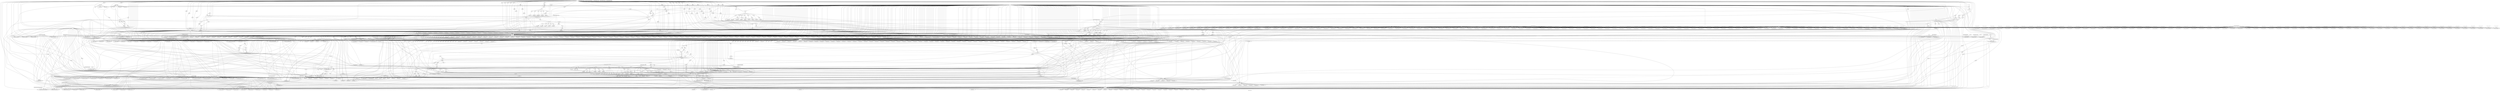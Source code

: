 digraph "DFG for 'Grafo'  "{
label="DFG for 'Grafo' ";
node_9[shape=doubleoctagon,style=solid,label="Call llvm.dbg.value"]
node_0[shape=ellipse,style=dashed,label="Memory 4"]
node_65[shape=doubleoctagon,style=solid,label="Call matrix_init_random"]
"node_0"->"node_65"
node_75[shape=octagon,style=solid,label="getelementptr"]
"node_0"->"node_75"
node_76[shape=doubleoctagon,style=solid,label="Call matrix_init_random"]
"node_0"->"node_76"
node_81[shape=octagon,style=solid,label="getelementptr"]
"node_0"->"node_81"
node_82[shape=doubleoctagon,style=solid,label="Call matrix_init_random"]
"node_0"->"node_82"
node_87[shape=octagon,style=solid,label="getelementptr"]
"node_0"->"node_87"
node_88[shape=doubleoctagon,style=solid,label="Call matrix_init_random"]
"node_0"->"node_88"
node_93[shape=octagon,style=solid,label="getelementptr"]
"node_0"->"node_93"
node_252[shape=doubleoctagon,style=solid,label="Call matrix_add"]
"node_0"->"node_252"
node_275[shape=octagon,style=solid,label="getelementptr"]
"node_0"->"node_275"
node_279[shape=doubleoctagon,style=solid,label="Call matrix_copy"]
"node_0"->"node_279"
node_280[shape=octagon,style=solid,label="getelementptr"]
"node_0"->"node_280"
node_292[shape=octagon,style=solid,label="getelementptr"]
"node_0"->"node_292"
node_295[shape=doubleoctagon,style=solid,label="Call matrix_get_entry"]
"node_0"->"node_295"
node_300[shape=octagon,style=solid,label="getelementptr"]
"node_0"->"node_300"
node_306[shape=octagon,style=solid,label="getelementptr"]
"node_0"->"node_306"
node_307[shape=doubleoctagon,style=solid,label="Call matrix_add_multiple"]
"node_0"->"node_307"
node_313[shape=octagon,style=solid,label="getelementptr"]
"node_0"->"node_313"
node_322[shape=octagon,style=solid,label="getelementptr"]
"node_0"->"node_322"
node_323[shape=octagon,style=solid,label="getelementptr"]
"node_0"->"node_323"
node_324[shape=doubleoctagon,style=solid,label="Call matrix_product"]
"node_0"->"node_324"
node_332[shape=octagon,style=solid,label="getelementptr"]
"node_0"->"node_332"
node_333[shape=octagon,style=solid,label="getelementptr"]
"node_0"->"node_333"
node_334[shape=doubleoctagon,style=solid,label="Call matrix_subtract"]
"node_0"->"node_334"
node_337[shape=octagon,style=solid,label="getelementptr"]
"node_0"->"node_337"
node_338[shape=octagon,style=solid,label="getelementptr"]
"node_0"->"node_338"
node_350[shape=doubleoctagon,style=solid,label="Call hash_update"]
"node_0"->"node_350"
node_59[shape=doubleoctagon,style=solid,label="Call prng_init"]
"node_0"->"node_59"
node_409[shape=doubleoctagon,style=solid,label="Call hash_update"]
"node_0"->"node_409"
node_416[shape=octagon,style=solid,label="getelementptr"]
"node_0"->"node_416"
node_418[shape=doubleoctagon,style=solid,label="Call prng_init"]
"node_0"->"node_418"
node_421[shape=octagon,style=solid,label="getelementptr"]
"node_0"->"node_421"
node_423[shape=doubleoctagon,style=solid,label="Call matrix_init_random"]
"node_0"->"node_423"
node_428[shape=octagon,style=solid,label="getelementptr"]
"node_0"->"node_428"
node_429[shape=octagon,style=solid,label="getelementptr"]
"node_0"->"node_429"
node_430[shape=doubleoctagon,style=solid,label="Call matrix_init_random"]
"node_0"->"node_430"
node_433[shape=octagon,style=solid,label="getelementptr"]
"node_0"->"node_433"
node_434[shape=octagon,style=solid,label="getelementptr"]
"node_0"->"node_434"
node_435[shape=doubleoctagon,style=solid,label="Call matrix_init_random"]
"node_0"->"node_435"
node_438[shape=octagon,style=solid,label="getelementptr"]
"node_0"->"node_438"
node_439[shape=octagon,style=solid,label="getelementptr"]
"node_0"->"node_439"
node_440[shape=doubleoctagon,style=solid,label="Call matrix_init_random"]
"node_0"->"node_440"
node_444[shape=octagon,style=solid,label="getelementptr"]
"node_0"->"node_444"
node_445[shape=octagon,style=solid,label="getelementptr"]
"node_0"->"node_445"
node_446[shape=doubleoctagon,style=solid,label="Call hash_digest0"]
"node_0"->"node_446"
node_451[shape=doubleoctagon,style=solid,label="Call hash_digest0_aux"]
"node_0"->"node_451"
node_452[shape=octagon,style=solid,label="getelementptr"]
"node_0"->"node_452"
node_453[shape=octagon,style=solid,label="getelementptr"]
"node_0"->"node_453"
node_454[shape=doubleoctagon,style=solid,label="Call matrix_copy"]
"node_0"->"node_454"
node_455[shape=octagon,style=solid,label="getelementptr"]
"node_0"->"node_455"
node_456[shape=octagon,style=solid,label="getelementptr"]
"node_0"->"node_456"
node_457[shape=doubleoctagon,style=solid,label="Call matrix_copy"]
"node_0"->"node_457"
node_458[shape=octagon,style=solid,label="getelementptr"]
"node_0"->"node_458"
node_459[shape=octagon,style=solid,label="getelementptr"]
"node_0"->"node_459"
node_340[shape=doubleoctagon,style=solid,label="Call matrix_add_product"]
"node_0"->"node_340"
node_344[shape=octagon,style=solid,label="getelementptr"]
"node_0"->"node_344"
node_345[shape=octagon,style=solid,label="getelementptr"]
"node_0"->"node_345"
node_346[shape=doubleoctagon,style=solid,label="Call hash_update"]
"node_0"->"node_346"
node_449[shape=octagon,style=solid,label="getelementptr"]
"node_0"->"node_449"
node_450[shape=octagon,style=solid,label="getelementptr"]
"node_0"->"node_450"
node_460[shape=doubleoctagon,style=solid,label="Call matrix_copy"]
"node_0"->"node_460"
node_462[shape=doubleoctagon,style=solid,label="Call hash_update"]
"node_0"->"node_462"
node_950[shape=octagon,style=solid,label="getelementptr"]
"node_0"->"node_950"
node_951[shape=doubleoctagon,style=solid,label="Call randombytes"]
"node_0"->"node_951"
node_955[shape=octagon,style=solid,label="getelementptr"]
"node_0"->"node_955"
node_956[shape=doubleoctagon,style=solid,label="Call hash_update"]
"node_0"->"node_956"
node_958[shape=doubleoctagon,style=solid,label="Call hash_update"]
"node_0"->"node_958"
node_529[shape=octagon,style=solid,label="getelementptr"]
"node_0"->"node_529"
node_530[shape=octagon,style=solid,label="getelementptr"]
"node_0"->"node_530"
node_531[shape=doubleoctagon,style=solid,label="Call matrix_copy"]
"node_0"->"node_531"
node_534[shape=octagon,style=solid,label="getelementptr"]
"node_0"->"node_534"
node_535[shape=octagon,style=solid,label="getelementptr"]
"node_0"->"node_535"
node_537[shape=doubleoctagon,style=solid,label="Call matrix_copy"]
"node_0"->"node_537"
node_538[shape=octagon,style=solid,label="getelementptr"]
"node_0"->"node_538"
node_550[shape=octagon,style=solid,label="getelementptr"]
"node_0"->"node_550"
node_553[shape=doubleoctagon,style=solid,label="Call matrix_get_entry"]
"node_0"->"node_553"
node_557[shape=octagon,style=solid,label="getelementptr"]
"node_0"->"node_557"
node_562[shape=octagon,style=solid,label="getelementptr"]
"node_0"->"node_562"
node_563[shape=octagon,style=solid,label="getelementptr"]
"node_0"->"node_563"
node_564[shape=doubleoctagon,style=solid,label="Call matrix_add_multiple"]
"node_0"->"node_564"
node_572[shape=octagon,style=solid,label="getelementptr"]
"node_0"->"node_572"
node_578[shape=octagon,style=solid,label="getelementptr"]
"node_0"->"node_578"
node_579[shape=octagon,style=solid,label="getelementptr"]
"node_0"->"node_579"
node_584[shape=octagon,style=solid,label="getelementptr"]
"node_0"->"node_584"
node_588[shape=octagon,style=solid,label="getelementptr"]
"node_0"->"node_588"
node_589[shape=octagon,style=solid,label="getelementptr"]
"node_0"->"node_589"
node_590[shape=doubleoctagon,style=solid,label="Call matrix_add"]
"node_0"->"node_590"
node_605[shape=octagon,style=solid,label="getelementptr"]
"node_0"->"node_605"
node_626[shape=octagon,style=solid,label="getelementptr"]
"node_0"->"node_626"
node_627[shape=octagon,style=solid,label="getelementptr"]
"node_0"->"node_627"
node_628[shape=doubleoctagon,style=solid,label="Call matrix_product"]
"node_0"->"node_628"
node_644[shape=octagon,style=solid,label="getelementptr"]
"node_0"->"node_644"
node_645[shape=octagon,style=solid,label="getelementptr"]
"node_0"->"node_645"
node_646[shape=doubleoctagon,style=solid,label="Call matrix_subtract"]
"node_0"->"node_646"
node_1321[shape=octagon,style=solid,label="getelementptr"]
"node_0"->"node_1321"
node_1322[shape=doubleoctagon,style=solid,label="Call matrix_init_random"]
"node_0"->"node_1322"
node_683[shape=octagon,style=solid,label="getelementptr"]
"node_0"->"node_683"
node_685[shape=doubleoctagon,style=solid,label="Call hash_update"]
"node_0"->"node_685"
node_690[shape=doubleoctagon,style=solid,label="Call hash_update"]
"node_0"->"node_690"
node_735[shape=octagon,style=solid,label="getelementptr"]
"node_0"->"node_735"
node_736[shape=doubleoctagon,style=solid,label="Call randombytes"]
"node_0"->"node_736"
node_739[shape=octagon,style=solid,label="getelementptr"]
"node_0"->"node_739"
node_740[shape=doubleoctagon,style=solid,label="Call prng_init"]
"node_0"->"node_740"
node_742[shape=octagon,style=solid,label="getelementptr"]
"node_0"->"node_742"
node_743[shape=doubleoctagon,style=solid,label="Call matrix_init_random"]
"node_0"->"node_743"
node_744[shape=octagon,style=solid,label="getelementptr"]
"node_0"->"node_744"
node_745[shape=doubleoctagon,style=solid,label="Call matrix_init_random"]
"node_0"->"node_745"
node_746[shape=octagon,style=solid,label="getelementptr"]
"node_0"->"node_746"
node_747[shape=doubleoctagon,style=solid,label="Call matrix_init_random"]
"node_0"->"node_747"
node_749[shape=octagon,style=solid,label="getelementptr"]
"node_0"->"node_749"
node_750[shape=octagon,style=solid,label="getelementptr"]
"node_0"->"node_750"
node_754[shape=octagon,style=solid,label="getelementptr"]
"node_0"->"node_754"
node_755[shape=doubleoctagon,style=solid,label="Call matrix_horizontal_concatenation"]
"node_0"->"node_755"
node_757[shape=octagon,style=solid,label="getelementptr"]
"node_0"->"node_757"
node_758[shape=doubleoctagon,style=solid,label="Call randombytes"]
"node_0"->"node_758"
node_759[shape=octagon,style=solid,label="getelementptr"]
"node_0"->"node_759"
node_760[shape=doubleoctagon,style=solid,label="Call prng_init"]
"node_0"->"node_760"
node_772[shape=octagon,style=solid,label="getelementptr"]
"node_0"->"node_772"
node_773[shape=octagon,style=solid,label="getelementptr"]
"node_0"->"node_773"
node_774[shape=doubleoctagon,style=solid,label="Call matrix_init_random"]
"node_0"->"node_774"
node_777[shape=octagon,style=solid,label="getelementptr"]
"node_0"->"node_777"
node_778[shape=octagon,style=solid,label="getelementptr"]
"node_0"->"node_778"
node_780[shape=doubleoctagon,style=solid,label="Call matrix_copy"]
"node_0"->"node_780"
node_788[shape=octagon,style=solid,label="getelementptr"]
"node_0"->"node_788"
node_790[shape=doubleoctagon,style=solid,label="Call matrix_get_entry"]
"node_0"->"node_790"
node_794[shape=octagon,style=solid,label="getelementptr"]
"node_0"->"node_794"
node_795[shape=octagon,style=solid,label="getelementptr"]
"node_0"->"node_795"
node_800[shape=octagon,style=solid,label="getelementptr"]
"node_0"->"node_800"
node_801[shape=octagon,style=solid,label="getelementptr"]
"node_0"->"node_801"
node_802[shape=doubleoctagon,style=solid,label="Call matrix_subtract_multiple"]
"node_0"->"node_802"
node_806[shape=octagon,style=solid,label="getelementptr"]
"node_0"->"node_806"
node_807[shape=octagon,style=solid,label="getelementptr"]
"node_0"->"node_807"
node_808[shape=octagon,style=solid,label="getelementptr"]
"node_0"->"node_808"
node_809[shape=doubleoctagon,style=solid,label="Call pack_public_key"]
"node_0"->"node_809"
node_812[shape=octagon,style=solid,label="getelementptr"]
"node_0"->"node_812"
node_813[shape=octagon,style=solid,label="getelementptr"]
"node_0"->"node_813"
node_814[shape=octagon,style=solid,label="getelementptr"]
"node_0"->"node_814"
node_815[shape=octagon,style=solid,label="getelementptr"]
"node_0"->"node_815"
node_816[shape=doubleoctagon,style=solid,label="Call pack_secret_key"]
"node_0"->"node_816"
node_972[shape=octagon,style=solid,label="getelementptr"]
"node_0"->"node_972"
node_973[shape=doubleoctagon,style=solid,label="Call randombytes"]
"node_0"->"node_973"
node_976[shape=octagon,style=solid,label="getelementptr"]
"node_0"->"node_976"
node_977[shape=octagon,style=solid,label="getelementptr"]
"node_0"->"node_977"
node_978[shape=octagon,style=solid,label="getelementptr"]
"node_0"->"node_978"
node_979[shape=octagon,style=solid,label="getelementptr"]
"node_0"->"node_979"
node_980[shape=doubleoctagon,style=solid,label="Call seed_tree_init"]
"node_0"->"node_980"
node_984[shape=octagon,style=solid,label="getelementptr"]
"node_0"->"node_984"
node_985[shape=octagon,style=solid,label="getelementptr"]
"node_0"->"node_985"
node_988[shape=octagon,style=solid,label="getelementptr"]
"node_0"->"node_988"
node_989[shape=octagon,style=solid,label="getelementptr"]
"node_0"->"node_989"
node_992[shape=octagon,style=solid,label="getelementptr"]
"node_0"->"node_992"
node_993[shape=octagon,style=solid,label="getelementptr"]
"node_0"->"node_993"
node_996[shape=octagon,style=solid,label="getelementptr"]
"node_0"->"node_996"
node_997[shape=octagon,style=solid,label="getelementptr"]
"node_0"->"node_997"
node_1000[shape=octagon,style=solid,label="getelementptr"]
"node_0"->"node_1000"
node_1001[shape=octagon,style=solid,label="getelementptr"]
"node_0"->"node_1001"
node_1004[shape=octagon,style=solid,label="getelementptr"]
"node_0"->"node_1004"
node_1005[shape=octagon,style=solid,label="getelementptr"]
"node_0"->"node_1005"
node_1006[shape=octagon,style=solid,label="getelementptr"]
"node_0"->"node_1006"
node_1009[shape=octagon,style=solid,label="getelementptr"]
"node_0"->"node_1009"
node_1010[shape=octagon,style=solid,label="getelementptr"]
"node_0"->"node_1010"
node_1011[shape=doubleoctagon,style=solid,label="Call seed_tree_get_leaves"]
"node_0"->"node_1011"
node_1013[shape=octagon,style=solid,label="bitcast"]
"node_0"->"node_1013"
node_1019[shape=octagon,style=solid,label="getelementptr"]
"node_0"->"node_1019"
node_1020[shape=octagon,style=solid,label="getelementptr"]
"node_0"->"node_1020"
node_1021[shape=octagon,style=solid,label="bitcast"]
"node_0"->"node_1021"
node_1022[shape=doubleoctagon,style=solid,label="Call hash_update"]
"node_0"->"node_1022"
node_1027[shape=octagon,style=solid,label="getelementptr"]
"node_0"->"node_1027"
node_1028[shape=doubleoctagon,style=solid,label="Call hash_finalize"]
"node_0"->"node_1028"
node_1030[shape=octagon,style=solid,label="getelementptr"]
"node_0"->"node_1030"
node_1031[shape=doubleoctagon,style=solid,label="Call prng_init"]
"node_0"->"node_1031"
node_1034[shape=octagon,style=solid,label="getelementptr"]
"node_0"->"node_1034"
node_1035[shape=doubleoctagon,style=solid,label="Call hash_update"]
"node_0"->"node_1035"
node_1037[shape=doubleoctagon,style=solid,label="Call hash_update"]
"node_0"->"node_1037"
node_1048[shape=octagon,style=solid,label="getelementptr"]
"node_0"->"node_1048"
node_1049[shape=doubleoctagon,style=solid,label="Call matrix_init_random"]
"node_0"->"node_1049"
node_1053[shape=octagon,style=solid,label="getelementptr"]
"node_0"->"node_1053"
node_1054[shape=octagon,style=solid,label="getelementptr"]
"node_0"->"node_1054"
node_1057[shape=octagon,style=solid,label="getelementptr"]
"node_0"->"node_1057"
node_1058[shape=octagon,style=solid,label="getelementptr"]
"node_0"->"node_1058"
node_1061[shape=octagon,style=solid,label="getelementptr"]
"node_0"->"node_1061"
node_1062[shape=octagon,style=solid,label="getelementptr"]
"node_0"->"node_1062"
node_1065[shape=octagon,style=solid,label="getelementptr"]
"node_0"->"node_1065"
node_1066[shape=octagon,style=solid,label="getelementptr"]
"node_0"->"node_1066"
node_1069[shape=octagon,style=solid,label="getelementptr"]
"node_0"->"node_1069"
node_1070[shape=octagon,style=solid,label="getelementptr"]
"node_0"->"node_1070"
node_1071[shape=octagon,style=solid,label="getelementptr"]
"node_0"->"node_1071"
node_1391[shape=octagon,style=solid,label="phi"]
"node_0"->"node_1391"
node_1077[shape=octagon,style=solid,label="getelementptr"]
"node_0"->"node_1077"
node_1078[shape=doubleoctagon,style=solid,label="Call hash_update"]
"node_0"->"node_1078"
node_1080[shape=octagon,style=solid,label="getelementptr"]
"node_0"->"node_1080"
node_1081[shape=doubleoctagon,style=solid,label="Call hash_finalize"]
"node_0"->"node_1081"
node_1082[shape=octagon,style=solid,label="getelementptr"]
"node_0"->"node_1082"
node_1083[shape=octagon,style=solid,label="getelementptr"]
"node_0"->"node_1083"
node_1084[shape=doubleoctagon,style=solid,label="Call get_second_challenges"]
"node_0"->"node_1084"
node_1086[shape=octagon,style=solid,label="getelementptr"]
"node_0"->"node_1086"
node_1087[shape=octagon,style=solid,label="getelementptr"]
"node_0"->"node_1087"
node_1088[shape=octagon,style=solid,label="getelementptr"]
"node_0"->"node_1088"
node_1089[shape=octagon,style=solid,label="getelementptr"]
"node_0"->"node_1089"
node_1090[shape=octagon,style=solid,label="getelementptr"]
"node_0"->"node_1090"
node_1091[shape=octagon,style=solid,label="getelementptr"]
"node_0"->"node_1091"
node_1092[shape=octagon,style=solid,label="getelementptr"]
"node_0"->"node_1092"
node_1093[shape=octagon,style=solid,label="getelementptr"]
"node_0"->"node_1093"
node_1094[shape=octagon,style=solid,label="getelementptr"]
"node_0"->"node_1094"
node_1095[shape=octagon,style=solid,label="getelementptr"]
"node_0"->"node_1095"
node_1096[shape=doubleoctagon,style=solid,label="Call pack_signature"]
"node_0"->"node_1096"
node_1099[shape=octagon,style=solid,label="load"]
"node_0"->"node_1099"
node_1101[shape=doubleoctagon,style=solid,label="Call llvm.memcpy.p0i8.p0i8.i64"]
"node_0"->"node_1101"
node_1108[shape=octagon,style=solid,label="load"]
"node_0"->"node_1108"
node_1238[shape=doubleoctagon,style=solid,label="Call prng_init"]
"node_0"->"node_1238"
node_1249[shape=doubleoctagon,style=solid,label="Call hash_update"]
"node_0"->"node_1249"
node_1260[shape=doubleoctagon,style=solid,label="Call hash_update"]
"node_0"->"node_1260"
node_1328[shape=octagon,style=solid,label="getelementptr"]
"node_0"->"node_1328"
node_1370[shape=octagon,style=solid,label="phi"]
"node_0"->"node_1370"
node_1371[shape=octagon,style=solid,label="phi"]
"node_0"->"node_1371"
node_1372[shape=octagon,style=solid,label="phi"]
"node_0"->"node_1372"
node_1373[shape=octagon,style=solid,label="phi"]
"node_0"->"node_1373"
node_1374[shape=octagon,style=solid,label="phi"]
"node_0"->"node_1374"
node_1375[shape=octagon,style=solid,label="phi"]
"node_0"->"node_1375"
node_1376[shape=octagon,style=solid,label="phi"]
"node_0"->"node_1376"
node_1378[shape=octagon,style=solid,label="phi"]
"node_0"->"node_1378"
node_1381[shape=octagon,style=solid,label="phi"]
"node_0"->"node_1381"
node_1384[shape=octagon,style=solid,label="phi"]
"node_0"->"node_1384"
node_1385[shape=octagon,style=solid,label="phi"]
"node_0"->"node_1385"
node_1386[shape=octagon,style=solid,label="phi"]
"node_0"->"node_1386"
node_1387[shape=octagon,style=solid,label="phi"]
"node_0"->"node_1387"
node_1388[shape=octagon,style=solid,label="phi"]
"node_0"->"node_1388"
node_1389[shape=octagon,style=solid,label="phi"]
"node_0"->"node_1389"
node_1414[shape=octagon,style=solid,label="phi"]
"node_0"->"node_1414"
node_1[shape=octagon,style=solid,label="alloca"]
"node_1"->"node_0"
node_2[shape=box,style=solid,label="1"]
"node_2"->"node_1"
"node_2"->"node_76"
node_258[shape=octagon,style=solid,label="add"]
"node_2"->"node_258"
node_287[shape=octagon,style=solid,label="add"]
"node_2"->"node_287"
node_302[shape=octagon,style=solid,label="add"]
"node_2"->"node_302"
node_354[shape=octagon,style=solid,label="alloca"]
"node_2"->"node_354"
node_355[shape=octagon,style=solid,label="alloca"]
"node_2"->"node_355"
node_46[shape=octagon,style=solid,label="add"]
"node_2"->"node_46"
node_104[shape=doubleoctagon,style=solid,label="Call matrix_copy"]
"node_2"->"node_104"
node_112[shape=octagon,style=solid,label="add"]
"node_2"->"node_112"
node_151[shape=octagon,style=solid,label="add"]
"node_2"->"node_151"
node_171[shape=octagon,style=solid,label="add"]
"node_2"->"node_171"
node_122[shape=doubleoctagon,style=solid,label="Call matrix_subtract"]
"node_2"->"node_122"
node_133[shape=octagon,style=solid,label="add"]
"node_2"->"node_133"
node_658[shape=octagon,style=solid,label="add"]
"node_2"->"node_658"
node_400[shape=octagon,style=solid,label="add"]
"node_2"->"node_400"
"node_2"->"node_430"
"node_2"->"node_454"
node_199[shape=octagon,style=solid,label="alloca"]
"node_2"->"node_199"
node_201[shape=octagon,style=solid,label="alloca"]
"node_2"->"node_201"
node_202[shape=octagon,style=solid,label="alloca"]
"node_2"->"node_202"
node_203[shape=octagon,style=solid,label="alloca"]
"node_2"->"node_203"
node_204[shape=octagon,style=solid,label="alloca"]
"node_2"->"node_204"
node_205[shape=octagon,style=solid,label="alloca"]
"node_2"->"node_205"
node_206[shape=octagon,style=solid,label="alloca"]
"node_2"->"node_206"
node_465[shape=octagon,style=solid,label="alloca"]
"node_2"->"node_465"
node_466[shape=octagon,style=solid,label="alloca"]
"node_2"->"node_466"
node_467[shape=octagon,style=solid,label="alloca"]
"node_2"->"node_467"
node_468[shape=octagon,style=solid,label="alloca"]
"node_2"->"node_468"
node_469[shape=octagon,style=solid,label="alloca"]
"node_2"->"node_469"
node_470[shape=octagon,style=solid,label="alloca"]
"node_2"->"node_470"
node_515[shape=octagon,style=solid,label="add"]
"node_2"->"node_515"
node_545[shape=octagon,style=solid,label="add"]
"node_2"->"node_545"
node_559[shape=octagon,style=solid,label="add"]
"node_2"->"node_559"
node_599[shape=octagon,style=solid,label="add"]
"node_2"->"node_599"
node_614[shape=octagon,style=solid,label="add"]
"node_2"->"node_614"
node_678[shape=octagon,style=solid,label="add"]
"node_2"->"node_678"
node_693[shape=octagon,style=solid,label="alloca"]
"node_2"->"node_693"
node_694[shape=octagon,style=solid,label="alloca"]
"node_2"->"node_694"
node_695[shape=octagon,style=solid,label="alloca"]
"node_2"->"node_695"
node_696[shape=octagon,style=solid,label="alloca"]
"node_2"->"node_696"
node_697[shape=octagon,style=solid,label="alloca"]
"node_2"->"node_697"
node_698[shape=octagon,style=solid,label="alloca"]
"node_2"->"node_698"
node_699[shape=octagon,style=solid,label="alloca"]
"node_2"->"node_699"
node_700[shape=octagon,style=solid,label="alloca"]
"node_2"->"node_700"
node_701[shape=octagon,style=solid,label="alloca"]
"node_2"->"node_701"
"node_2"->"node_743"
node_765[shape=octagon,style=solid,label="phi"]
"node_2"->"node_765"
node_767[shape=octagon,style=solid,label="add"]
"node_2"->"node_767"
node_785[shape=octagon,style=solid,label="add"]
"node_2"->"node_785"
node_797[shape=octagon,style=solid,label="add"]
"node_2"->"node_797"
node_819[shape=octagon,style=solid,label="alloca"]
"node_2"->"node_819"
node_820[shape=octagon,style=solid,label="alloca"]
"node_2"->"node_820"
node_822[shape=octagon,style=solid,label="alloca"]
"node_2"->"node_822"
node_823[shape=octagon,style=solid,label="alloca"]
"node_2"->"node_823"
node_868[shape=octagon,style=solid,label="alloca"]
"node_2"->"node_868"
node_869[shape=octagon,style=solid,label="alloca"]
"node_2"->"node_869"
node_870[shape=octagon,style=solid,label="alloca"]
"node_2"->"node_870"
node_871[shape=octagon,style=solid,label="alloca"]
"node_2"->"node_871"
node_872[shape=octagon,style=solid,label="alloca"]
"node_2"->"node_872"
node_873[shape=octagon,style=solid,label="alloca"]
"node_2"->"node_873"
node_874[shape=octagon,style=solid,label="alloca"]
"node_2"->"node_874"
node_875[shape=octagon,style=solid,label="alloca"]
"node_2"->"node_875"
node_876[shape=octagon,style=solid,label="alloca"]
"node_2"->"node_876"
node_877[shape=octagon,style=solid,label="alloca"]
"node_2"->"node_877"
node_878[shape=octagon,style=solid,label="alloca"]
"node_2"->"node_878"
node_879[shape=octagon,style=solid,label="alloca"]
"node_2"->"node_879"
node_880[shape=octagon,style=solid,label="alloca"]
"node_2"->"node_880"
node_881[shape=octagon,style=solid,label="alloca"]
"node_2"->"node_881"
node_882[shape=octagon,style=solid,label="alloca"]
"node_2"->"node_882"
node_883[shape=octagon,style=solid,label="alloca"]
"node_2"->"node_883"
node_965[shape=octagon,style=solid,label="add"]
"node_2"->"node_965"
node_1042[shape=octagon,style=solid,label="add"]
"node_2"->"node_1042"
"node_2"->"node_1101"
node_1112[shape=octagon,style=solid,label="alloca"]
"node_2"->"node_1112"
node_1113[shape=octagon,style=solid,label="alloca"]
"node_2"->"node_1113"
node_1114[shape=octagon,style=solid,label="alloca"]
"node_2"->"node_1114"
node_1115[shape=octagon,style=solid,label="alloca"]
"node_2"->"node_1115"
node_1116[shape=octagon,style=solid,label="alloca"]
"node_2"->"node_1116"
node_1117[shape=octagon,style=solid,label="alloca"]
"node_2"->"node_1117"
node_1118[shape=octagon,style=solid,label="alloca"]
"node_2"->"node_1118"
node_1119[shape=octagon,style=solid,label="alloca"]
"node_2"->"node_1119"
node_1120[shape=octagon,style=solid,label="alloca"]
"node_2"->"node_1120"
node_1121[shape=octagon,style=solid,label="alloca"]
"node_2"->"node_1121"
node_1122[shape=octagon,style=solid,label="alloca"]
"node_2"->"node_1122"
node_1123[shape=octagon,style=solid,label="alloca"]
"node_2"->"node_1123"
node_1124[shape=octagon,style=solid,label="alloca"]
"node_2"->"node_1124"
node_1125[shape=octagon,style=solid,label="alloca"]
"node_2"->"node_1125"
node_1126[shape=octagon,style=solid,label="alloca"]
"node_2"->"node_1126"
node_1127[shape=octagon,style=solid,label="alloca"]
"node_2"->"node_1127"
node_1128[shape=octagon,style=solid,label="alloca"]
"node_2"->"node_1128"
node_1129[shape=octagon,style=solid,label="alloca"]
"node_2"->"node_1129"
node_1130[shape=octagon,style=solid,label="alloca"]
"node_2"->"node_1130"
node_1131[shape=octagon,style=solid,label="alloca"]
"node_2"->"node_1131"
node_1132[shape=octagon,style=solid,label="alloca"]
"node_2"->"node_1132"
node_1133[shape=octagon,style=solid,label="alloca"]
"node_2"->"node_1133"
node_1134[shape=octagon,style=solid,label="alloca"]
"node_2"->"node_1134"
node_1366[shape=doubleoctagon,style=solid,label="Call llvm.memcpy.p0i8.p0i8.i64"]
"node_2"->"node_1366"
node_61[shape=ellipse,style=solid,label="idxprom1"]
node_63[shape=octagon,style=solid,label="getelementptr"]
"node_61"->"node_63"
node_62[shape=octagon,style=solid,label="zext"]
"node_62"->"node_61"
node_56[shape=ellipse,style=dashed,label="Memory 1"]
"node_63"->"node_56"
node_64[shape=octagon,style=solid,label="getelementptr"]
"node_64"->"node_0"
node_66[shape=box,style=solid,label="5"]
"node_66"->"node_65"
"node_66"->"node_82"
node_250[shape=doubleoctagon,style=solid,label="Call matrix_product"]
"node_66"->"node_250"
"node_66"->"node_252"
"node_66"->"node_324"
node_327[shape=doubleoctagon,style=solid,label="Call matrix_subtract_product"]
"node_66"->"node_327"
"node_66"->"node_334"
node_158[shape=doubleoctagon,style=solid,label="Call matrix_add"]
"node_66"->"node_158"
node_165[shape=doubleoctagon,style=solid,label="Call matrix_product"]
"node_66"->"node_165"
node_180[shape=doubleoctagon,style=solid,label="Call matrix_subtract"]
"node_66"->"node_180"
node_145[shape=doubleoctagon,style=solid,label="Call matrix_init_zero"]
"node_66"->"node_145"
node_671[shape=doubleoctagon,style=solid,label="Call matrix_subtract"]
"node_66"->"node_671"
"node_66"->"node_423"
"node_66"->"node_435"
"node_66"->"node_340"
"node_66"->"node_460"
"node_66"->"node_531"
node_581[shape=doubleoctagon,style=solid,label="Call matrix_product"]
"node_66"->"node_581"
"node_66"->"node_590"
node_594[shape=doubleoctagon,style=solid,label="Call matrix_init_zero"]
"node_66"->"node_594"
node_607[shape=doubleoctagon,style=solid,label="Call matrix_add"]
"node_66"->"node_607"
"node_66"->"node_628"
node_637[shape=doubleoctagon,style=solid,label="Call matrix_subtract_product"]
"node_66"->"node_637"
"node_66"->"node_646"
node_653[shape=doubleoctagon,style=solid,label="Call matrix_init_zero"]
"node_66"->"node_653"
"node_66"->"node_1322"
"node_66"->"node_1049"
node_67[shape=box,style=solid,label="6"]
"node_67"->"node_65"
"node_67"->"node_88"
"node_67"->"node_250"
"node_67"->"node_252"
node_314[shape=doubleoctagon,style=solid,label="Call matrix_horizontal_split"]
"node_67"->"node_314"
node_316[shape=doubleoctagon,style=solid,label="Call matrix_negate"]
"node_67"->"node_316"
"node_67"->"node_324"
"node_67"->"node_158"
"node_67"->"node_165"
node_128[shape=doubleoctagon,style=solid,label="Call matrix_copy"]
"node_67"->"node_128"
node_142[shape=doubleoctagon,style=solid,label="Call matrix_subtract"]
"node_67"->"node_142"
"node_67"->"node_145"
"node_67"->"node_423"
"node_67"->"node_440"
"node_67"->"node_457"
"node_67"->"node_340"
node_245[shape=doubleoctagon,style=solid,label="Call matrix_horizontal_split"]
"node_67"->"node_245"
"node_67"->"node_531"
node_573[shape=doubleoctagon,style=solid,label="Call matrix_horizontal_split"]
"node_67"->"node_573"
node_575[shape=doubleoctagon,style=solid,label="Call matrix_negate"]
"node_67"->"node_575"
"node_67"->"node_581"
"node_67"->"node_590"
"node_67"->"node_594"
"node_67"->"node_607"
"node_67"->"node_628"
"node_67"->"node_745"
"node_67"->"node_747"
node_751[shape=doubleoctagon,style=solid,label="Call matrix_product"]
"node_67"->"node_751"
"node_67"->"node_755"
node_68[shape=box,style=solid,label="Const:matrix_init_random"]
"node_68"->"node_65"
"node_68"->"node_76"
"node_68"->"node_82"
"node_68"->"node_88"
"node_68"->"node_423"
"node_68"->"node_430"
"node_68"->"node_435"
"node_68"->"node_440"
"node_68"->"node_1322"
"node_68"->"node_743"
"node_68"->"node_745"
"node_68"->"node_747"
"node_68"->"node_774"
"node_68"->"node_1049"
node_69[shape=ellipse,style=solid,label="cmp4"]
"node_69"->"node_0" [style=dashed]
node_72[shape=ellipse,style=solid,label="idxprom5"]
"node_69"->"node_72" [style=dashed]
node_78[shape=ellipse,style=solid,label="idxprom8"]
"node_69"->"node_78" [style=dashed]
node_84[shape=ellipse,style=solid,label="idxprom11"]
"node_69"->"node_84" [style=dashed]
node_89[shape=ellipse,style=solid,label="idxprom14"]
"node_69"->"node_89" [style=dashed]
node_92[shape=ellipse,style=dashed,label="Memory 5"]
"node_69"->"node_92" [style=dashed]
node_94[shape=ellipse,style=solid,label="idxprom17"]
"node_69"->"node_94" [style=dashed]
node_109[shape=ellipse,style=solid,label="j.0"]
"node_69"->"node_109" [style=dashed]
node_113[shape=ellipse,style=solid,label="cmp23"]
"node_69"->"node_113" [style=dashed]
node_70[shape=octagon,style=solid,label="icmp"]
"node_70"->"node_69"
node_71[shape=box,style=solid,label="15"]
"node_71"->"node_70"
"node_71"->"node_250"
"node_71"->"node_279"
node_281[shape=doubleoctagon,style=solid,label="Call matrix_init_zero"]
"node_71"->"node_281"
"node_71"->"node_307"
"node_71"->"node_314"
"node_71"->"node_316"
"node_71"->"node_327"
node_114[shape=octagon,style=solid,label="icmp"]
"node_71"->"node_114"
node_173[shape=octagon,style=solid,label="icmp"]
"node_71"->"node_173"
node_135[shape=octagon,style=solid,label="icmp"]
"node_71"->"node_135"
node_425[shape=octagon,style=solid,label="icmp"]
"node_71"->"node_425"
"node_71"->"node_340"
"node_71"->"node_245"
"node_71"->"node_537"
node_539[shape=doubleoctagon,style=solid,label="Call matrix_init_zero"]
"node_71"->"node_539"
"node_71"->"node_564"
"node_71"->"node_573"
"node_71"->"node_575"
"node_71"->"node_581"
"node_71"->"node_637"
"node_71"->"node_1322"
"node_71"->"node_747"
"node_71"->"node_751"
"node_71"->"node_755"
"node_71"->"node_774"
"node_71"->"node_780"
"node_71"->"node_802"
"node_71"->"node_1049"
node_74[shape=octagon,style=solid,label="getelementptr"]
"node_72"->"node_74"
node_73[shape=octagon,style=solid,label="zext"]
"node_73"->"node_72"
"node_74"->"node_0"
"node_75"->"node_0"
node_77[shape=box,style=solid,label="78"]
"node_77"->"node_76"
node_289[shape=octagon,style=solid,label="icmp"]
"node_77"->"node_289"
"node_77"->"node_295"
"node_77"->"node_104"
"node_77"->"node_122"
"node_77"->"node_430"
"node_77"->"node_454"
node_547[shape=octagon,style=solid,label="icmp"]
"node_77"->"node_547"
"node_77"->"node_553"
"node_77"->"node_743"
node_769[shape=octagon,style=solid,label="icmp"]
"node_77"->"node_769"
node_787[shape=octagon,style=solid,label="icmp"]
"node_77"->"node_787"
"node_77"->"node_790"
node_80[shape=octagon,style=solid,label="getelementptr"]
"node_78"->"node_80"
node_79[shape=octagon,style=solid,label="zext"]
"node_79"->"node_78"
"node_80"->"node_0"
"node_81"->"node_0"
node_83[shape=box,style=solid,label="9"]
"node_83"->"node_82"
"node_83"->"node_88"
"node_83"->"node_314"
"node_83"->"node_324"
"node_83"->"node_327"
"node_83"->"node_334"
"node_83"->"node_165"
"node_83"->"node_180"
"node_83"->"node_128"
"node_83"->"node_142"
"node_83"->"node_671"
"node_83"->"node_435"
"node_83"->"node_440"
"node_83"->"node_457"
"node_83"->"node_245"
"node_83"->"node_460"
"node_83"->"node_573"
"node_83"->"node_628"
"node_83"->"node_637"
"node_83"->"node_646"
"node_83"->"node_653"
"node_83"->"node_745"
"node_83"->"node_751"
"node_83"->"node_755"
node_227[shape=ellipse,style=solid,label=""]
node_225[shape=doubleoctagon,style=solid,label="Call llvm.dbg.value"]
"node_227"->"node_225"
node_228[shape=doubleoctagon,style=solid,label="Call llvm.dbg.value"]
node_229[shape=ellipse,style=solid,label=""]
"node_229"->"node_228"
node_230[shape=ellipse,style=solid,label=""]
"node_230"->"node_228"
node_231[shape=doubleoctagon,style=solid,label="Call llvm.dbg.value"]
node_86[shape=octagon,style=solid,label="getelementptr"]
"node_84"->"node_86"
node_85[shape=octagon,style=solid,label="zext"]
"node_85"->"node_84"
"node_86"->"node_0"
"node_87"->"node_0"
node_91[shape=octagon,style=solid,label="getelementptr"]
"node_89"->"node_91"
node_90[shape=octagon,style=solid,label="zext"]
"node_90"->"node_89"
"node_91"->"node_0"
node_97[shape=octagon,style=solid,label="getelementptr"]
"node_92"->"node_97"
node_98[shape=doubleoctagon,style=solid,label="Call hash_digest0"]
"node_92"->"node_98"
node_103[shape=octagon,style=solid,label="getelementptr"]
"node_92"->"node_103"
"node_92"->"node_104"
node_117[shape=octagon,style=solid,label="getelementptr"]
"node_92"->"node_117"
node_441[shape=octagon,style=solid,label="getelementptr"]
"node_92"->"node_441"
"node_92"->"node_446"
"node_92"->"node_451"
node_448[shape=octagon,style=solid,label="getelementptr"]
"node_92"->"node_448"
node_461[shape=octagon,style=solid,label="getelementptr"]
"node_92"->"node_461"
"node_93"->"node_92"
node_96[shape=octagon,style=solid,label="getelementptr"]
"node_94"->"node_96"
node_95[shape=octagon,style=solid,label="zext"]
"node_95"->"node_94"
"node_96"->"node_92"
"node_97"->"node_92"
node_247[shape=box,style=solid,label="Const:matrix_horizontal_split"]
"node_247"->"node_314"
"node_247"->"node_245"
"node_247"->"node_573"
node_248[shape=octagon,style=solid,label="getelementptr"]
node_163[shape=ellipse,style=dashed,label="Memory 7"]
"node_248"->"node_163"
node_249[shape=octagon,style=solid,label="getelementptr"]
node_105[shape=ellipse,style=dashed,label="Memory 2"]
"node_249"->"node_105"
node_251[shape=octagon,style=solid,label="getelementptr"]
"node_251"->"node_163"
node_253[shape=doubleoctagon,style=solid,label="Call llvm.dbg.value"]
node_254[shape=ellipse,style=solid,label=""]
"node_254"->"node_253"
node_352[shape=doubleoctagon,style=solid,label="Call llvm.dbg.value"]
"node_254"->"node_352"
node_255[shape=ellipse,style=solid,label="i.0"]
"node_255"->"node_258"
node_260[shape=octagon,style=solid,label="icmp"]
"node_255"->"node_260"
node_274[shape=octagon,style=solid,label="icmp"]
"node_255"->"node_274"
node_291[shape=octagon,style=solid,label="zext"]
"node_255"->"node_291"
node_321[shape=octagon,style=solid,label="zext"]
"node_255"->"node_321"
node_331[shape=octagon,style=solid,label="zext"]
"node_255"->"node_331"
node_336[shape=octagon,style=solid,label="zext"]
"node_255"->"node_336"
node_343[shape=octagon,style=solid,label="zext"]
"node_255"->"node_343"
node_256[shape=octagon,style=solid,label="phi"]
"node_256"->"node_255"
node_257[shape=ellipse,style=solid,label="inc42"]
"node_257"->"node_256"
"node_258"->"node_257"
node_259[shape=ellipse,style=solid,label="cmp"]
node_273[shape=ellipse,style=solid,label="cmp5"]
"node_259"->"node_273" [style=dashed]
"node_260"->"node_259"
node_261[shape=doubleoctagon,style=solid,label="Call llvm.dbg.declare"]
node_262[shape=ellipse,style=solid,label=""]
"node_262"->"node_261"
node_263[shape=ellipse,style=solid,label=""]
"node_263"->"node_261"
node_264[shape=doubleoctagon,style=solid,label="Call llvm.dbg.declare"]
node_265[shape=ellipse,style=solid,label=""]
"node_265"->"node_264"
node_266[shape=ellipse,style=solid,label=""]
"node_266"->"node_264"
node_267[shape=doubleoctagon,style=solid,label="Call llvm.dbg.declare"]
node_268[shape=ellipse,style=solid,label=""]
"node_268"->"node_267"
node_269[shape=ellipse,style=solid,label=""]
"node_269"->"node_267"
node_270[shape=doubleoctagon,style=solid,label="Call llvm.dbg.declare"]
node_271[shape=ellipse,style=solid,label=""]
"node_271"->"node_270"
node_272[shape=ellipse,style=solid,label=""]
"node_272"->"node_270"
"node_273"->"node_0" [style=dashed]
"node_273"->"node_56" [style=dashed]
"node_273"->"node_105" [style=dashed]
"node_274"->"node_273"
"node_275"->"node_0"
node_276[shape=octagon,style=solid,label="getelementptr"]
"node_276"->"node_105"
node_277[shape=ellipse,style=dashed,label="Memory 8"]
"node_277"->"node_276"
node_305[shape=octagon,style=solid,label="getelementptr"]
"node_277"->"node_305"
node_851[shape=octagon,style=solid,label="getelementptr"]
"node_277"->"node_851"
node_855[shape=doubleoctagon,style=solid,label="Call unpack_secret_key"]
"node_277"->"node_855"
node_858[shape=octagon,style=solid,label="getelementptr"]
"node_277"->"node_858"
node_1382[shape=octagon,style=solid,label="phi"]
"node_277"->"node_1382"
node_1416[shape=octagon,style=solid,label="phi"]
"node_277"->"node_1416"
node_278[shape=octagon,style=solid,label="getelementptr"]
"node_278"->"node_105"
"node_280"->"node_56"
node_282[shape=doubleoctagon,style=solid,label="Call llvm.dbg.value"]
node_283[shape=ellipse,style=solid,label=""]
"node_283"->"node_282"
node_309[shape=doubleoctagon,style=solid,label="Call llvm.dbg.value"]
"node_283"->"node_309"
node_284[shape=ellipse,style=solid,label="j.0"]
"node_284"->"node_287"
"node_284"->"node_289"
"node_284"->"node_295"
"node_284"->"node_302"
node_285[shape=octagon,style=solid,label="phi"]
"node_285"->"node_284"
node_286[shape=ellipse,style=solid,label="inc"]
"node_286"->"node_285"
"node_287"->"node_286"
node_288[shape=ellipse,style=solid,label="cmp10"]
"node_288"->"node_0" [style=dashed]
"node_288"->"node_286" [style=dashed]
node_290[shape=ellipse,style=solid,label="idxprom"]
"node_288"->"node_290" [style=dashed]
node_294[shape=ellipse,style=solid,label="call"]
"node_288"->"node_294" [style=dashed]
node_301[shape=ellipse,style=solid,label="add"]
"node_288"->"node_301" [style=dashed]
node_303[shape=ellipse,style=solid,label="idxprom15"]
"node_288"->"node_303" [style=dashed]
"node_288"->"node_56" [style=dashed]
"node_288"->"node_105" [style=dashed]
"node_289"->"node_288"
"node_290"->"node_292"
"node_291"->"node_290"
"node_292"->"node_105"
node_293[shape=octagon,style=solid,label="getelementptr"]
"node_293"->"node_0"
"node_294"->"node_307"
"node_295"->"node_294"
node_296[shape=box,style=solid,label="Const:matrix_get_entry"]
"node_296"->"node_295"
"node_296"->"node_553"
"node_296"->"node_790"
node_297[shape=doubleoctagon,style=solid,label="Call llvm.dbg.value"]
node_298[shape=ellipse,style=solid,label=""]
"node_298"->"node_297"
node_299[shape=ellipse,style=solid,label=""]
"node_299"->"node_297"
"node_300"->"node_56"
node_304[shape=octagon,style=solid,label="zext"]
"node_301"->"node_304"
"node_302"->"node_301"
"node_303"->"node_305"
"node_304"->"node_303"
"node_305"->"node_0"
"node_306"->"node_0"
node_308[shape=box,style=solid,label="Const:matrix_add_multiple"]
"node_308"->"node_307"
"node_308"->"node_564"
node_310[shape=ellipse,style=solid,label=""]
"node_310"->"node_309"
node_311[shape=octagon,style=solid,label="getelementptr"]
node_200[shape=ellipse,style=dashed,label="Memory 10"]
"node_311"->"node_200"
node_312[shape=octagon,style=solid,label="getelementptr"]
"node_312"->"node_105"
node_246[shape=ellipse,style=dashed,label="Memory 9"]
"node_313"->"node_246"
node_315[shape=octagon,style=solid,label="getelementptr"]
"node_315"->"node_105"
node_317[shape=box,style=solid,label="Const:matrix_negate"]
"node_317"->"node_316"
"node_317"->"node_575"
node_318[shape=octagon,style=solid,label="getelementptr"]
"node_318"->"node_163"
node_319[shape=octagon,style=solid,label="getelementptr"]
"node_319"->"node_163"
node_320[shape=ellipse,style=solid,label="idxprom24"]
"node_320"->"node_322"
"node_321"->"node_320"
"node_322"->"node_0"
"node_323"->"node_0"
node_325[shape=octagon,style=solid,label="getelementptr"]
"node_325"->"node_163"
node_326[shape=octagon,style=solid,label="getelementptr"]
"node_326"->"node_200"
node_328[shape=box,style=solid,label="Const:matrix_subtract_product"]
"node_328"->"node_327"
"node_328"->"node_637"
node_329[shape=octagon,style=solid,label="getelementptr"]
"node_329"->"node_163"
node_330[shape=ellipse,style=solid,label="idxprom30"]
"node_330"->"node_332"
"node_331"->"node_330"
"node_332"->"node_0"
"node_333"->"node_0"
node_335[shape=ellipse,style=solid,label="idxprom33"]
"node_335"->"node_337"
"node_336"->"node_335"
"node_337"->"node_0"
"node_338"->"node_0"
node_339[shape=octagon,style=solid,label="getelementptr"]
"node_339"->"node_105"
node_349[shape=octagon,style=solid,label="getelementptr"]
"node_349"->"node_0"
node_351[shape=box,style=solid,label="27"]
"node_351"->"node_350"
"node_351"->"node_690"
node_353[shape=ellipse,style=solid,label=""]
"node_353"->"node_352"
"node_354"->"node_92"
"node_355"->"node_0"
node_356[shape=doubleoctagon,style=solid,label="Call llvm.dbg.value"]
node_357[shape=ellipse,style=solid,label=""]
"node_357"->"node_356"
node_358[shape=ellipse,style=solid,label=""]
"node_358"->"node_356"
node_359[shape=doubleoctagon,style=solid,label="Call llvm.dbg.value"]
node_360[shape=ellipse,style=solid,label=""]
"node_360"->"node_359"
node_361[shape=ellipse,style=solid,label=""]
"node_361"->"node_359"
node_39[shape=doubleoctagon,style=solid,label="Call llvm.dbg.value"]
node_40[shape=ellipse,style=solid,label=""]
"node_40"->"node_253"
"node_40"->"node_282"
"node_40"->"node_39"
node_107[shape=doubleoctagon,style=solid,label="Call llvm.dbg.value"]
"node_40"->"node_107"
node_167[shape=doubleoctagon,style=solid,label="Call llvm.dbg.value"]
"node_40"->"node_167"
node_129[shape=doubleoctagon,style=solid,label="Call llvm.dbg.value"]
"node_40"->"node_129"
node_147[shape=doubleoctagon,style=solid,label="Call llvm.dbg.value"]
"node_40"->"node_147"
node_395[shape=doubleoctagon,style=solid,label="Call llvm.dbg.value"]
"node_40"->"node_395"
node_960[shape=doubleoctagon,style=solid,label="Call llvm.dbg.value"]
"node_40"->"node_960"
node_510[shape=doubleoctagon,style=solid,label="Call llvm.dbg.value"]
"node_40"->"node_510"
node_540[shape=doubleoctagon,style=solid,label="Call llvm.dbg.value"]
"node_40"->"node_540"
node_595[shape=doubleoctagon,style=solid,label="Call llvm.dbg.value"]
"node_40"->"node_595"
node_610[shape=doubleoctagon,style=solid,label="Call llvm.dbg.value"]
"node_40"->"node_610"
node_654[shape=doubleoctagon,style=solid,label="Call llvm.dbg.value"]
"node_40"->"node_654"
node_674[shape=doubleoctagon,style=solid,label="Call llvm.dbg.value"]
"node_40"->"node_674"
node_781[shape=doubleoctagon,style=solid,label="Call llvm.dbg.value"]
"node_40"->"node_781"
node_1038[shape=doubleoctagon,style=solid,label="Call llvm.dbg.value"]
"node_40"->"node_1038"
node_41[shape=ellipse,style=solid,label=""]
"node_41"->"node_39"
node_197[shape=doubleoctagon,style=solid,label="Call llvm.dbg.value"]
"node_41"->"node_197"
node_42[shape=ellipse,style=solid,label="i.0"]
"node_42"->"node_62"
"node_42"->"node_70"
"node_42"->"node_73"
"node_42"->"node_79"
"node_42"->"node_85"
"node_42"->"node_90"
"node_42"->"node_95"
"node_42"->"node_46"
node_48[shape=octagon,style=solid,label="icmp"]
"node_42"->"node_48"
node_55[shape=octagon,style=solid,label="zext"]
"node_42"->"node_55"
"node_42"->"node_98"
node_184[shape=octagon,style=solid,label="zext"]
"node_42"->"node_184"
node_195[shape=doubleoctagon,style=solid,label="Call hash_digest0_aux"]
"node_42"->"node_195"
node_43[shape=octagon,style=solid,label="phi"]
"node_43"->"node_42"
node_44[shape=box,style=solid,label="0"]
"node_44"->"node_64"
"node_44"->"node_75"
"node_44"->"node_81"
"node_44"->"node_87"
"node_44"->"node_93"
"node_44"->"node_97"
"node_44"->"node_248"
"node_44"->"node_249"
"node_44"->"node_251"
"node_44"->"node_256"
"node_44"->"node_274"
"node_44"->"node_275"
"node_44"->"node_278"
"node_44"->"node_280"
"node_44"->"node_285"
"node_44"->"node_293"
"node_44"->"node_295"
"node_44"->"node_300"
"node_44"->"node_306"
"node_44"->"node_311"
"node_44"->"node_312"
"node_44"->"node_313"
"node_44"->"node_315"
"node_44"->"node_318"
"node_44"->"node_319"
"node_44"->"node_323"
"node_44"->"node_325"
"node_44"->"node_326"
"node_44"->"node_329"
"node_44"->"node_333"
"node_44"->"node_338"
"node_44"->"node_339"
"node_44"->"node_349"
"node_44"->"node_43"
node_58[shape=octagon,style=solid,label="getelementptr"]
"node_44"->"node_58"
"node_44"->"node_103"
node_110[shape=octagon,style=solid,label="phi"]
"node_44"->"node_110"
"node_44"->"node_117"
node_121[shape=octagon,style=solid,label="getelementptr"]
"node_44"->"node_121"
node_149[shape=octagon,style=solid,label="phi"]
"node_44"->"node_149"
node_157[shape=octagon,style=solid,label="getelementptr"]
"node_44"->"node_157"
node_164[shape=octagon,style=solid,label="getelementptr"]
"node_44"->"node_164"
node_169[shape=octagon,style=solid,label="phi"]
"node_44"->"node_169"
node_175[shape=octagon,style=solid,label="getelementptr"]
"node_44"->"node_175"
node_179[shape=octagon,style=solid,label="getelementptr"]
"node_44"->"node_179"
node_186[shape=octagon,style=solid,label="getelementptr"]
"node_44"->"node_186"
node_188[shape=octagon,style=solid,label="getelementptr"]
"node_44"->"node_188"
node_127[shape=octagon,style=solid,label="getelementptr"]
"node_44"->"node_127"
node_131[shape=octagon,style=solid,label="phi"]
"node_44"->"node_131"
node_137[shape=octagon,style=solid,label="getelementptr"]
"node_44"->"node_137"
node_141[shape=octagon,style=solid,label="getelementptr"]
"node_44"->"node_141"
node_656[shape=octagon,style=solid,label="phi"]
"node_44"->"node_656"
node_665[shape=octagon,style=solid,label="getelementptr"]
"node_44"->"node_665"
node_666[shape=octagon,style=solid,label="getelementptr"]
"node_44"->"node_666"
node_669[shape=octagon,style=solid,label="getelementptr"]
"node_44"->"node_669"
node_670[shape=octagon,style=solid,label="getelementptr"]
"node_44"->"node_670"
node_398[shape=octagon,style=solid,label="phi"]
"node_44"->"node_398"
node_417[shape=octagon,style=solid,label="getelementptr"]
"node_44"->"node_417"
node_422[shape=octagon,style=solid,label="getelementptr"]
"node_44"->"node_422"
"node_44"->"node_429"
"node_44"->"node_434"
"node_44"->"node_439"
"node_44"->"node_441"
"node_44"->"node_445"
"node_44"->"node_453"
"node_44"->"node_456"
"node_44"->"node_459"
"node_44"->"node_345"
node_190[shape=octagon,style=solid,label="getelementptr"]
"node_44"->"node_190"
node_192[shape=octagon,style=solid,label="getelementptr"]
"node_44"->"node_192"
node_194[shape=octagon,style=solid,label="getelementptr"]
"node_44"->"node_194"
"node_44"->"node_448"
"node_44"->"node_450"
node_243[shape=octagon,style=solid,label="getelementptr"]
"node_44"->"node_243"
node_244[shape=octagon,style=solid,label="getelementptr"]
"node_44"->"node_244"
"node_44"->"node_461"
"node_44"->"node_950"
"node_44"->"node_955"
node_963[shape=octagon,style=solid,label="phi"]
"node_44"->"node_963"
node_513[shape=octagon,style=solid,label="phi"]
"node_44"->"node_513"
"node_44"->"node_529"
"node_44"->"node_530"
node_533[shape=octagon,style=solid,label="icmp"]
"node_44"->"node_533"
"node_44"->"node_534"
node_536[shape=octagon,style=solid,label="getelementptr"]
"node_44"->"node_536"
"node_44"->"node_538"
node_543[shape=octagon,style=solid,label="phi"]
"node_44"->"node_543"
node_551[shape=octagon,style=solid,label="getelementptr"]
"node_44"->"node_551"
"node_44"->"node_553"
"node_44"->"node_557"
"node_44"->"node_563"
node_569[shape=octagon,style=solid,label="getelementptr"]
"node_44"->"node_569"
node_570[shape=octagon,style=solid,label="getelementptr"]
"node_44"->"node_570"
node_571[shape=octagon,style=solid,label="getelementptr"]
"node_44"->"node_571"
"node_44"->"node_572"
node_574[shape=octagon,style=solid,label="getelementptr"]
"node_44"->"node_574"
"node_44"->"node_578"
"node_44"->"node_579"
node_580[shape=octagon,style=solid,label="getelementptr"]
"node_44"->"node_580"
"node_44"->"node_584"
node_585[shape=octagon,style=solid,label="getelementptr"]
"node_44"->"node_585"
"node_44"->"node_589"
node_593[shape=octagon,style=solid,label="getelementptr"]
"node_44"->"node_593"
node_597[shape=octagon,style=solid,label="phi"]
"node_44"->"node_597"
node_602[shape=octagon,style=solid,label="getelementptr"]
"node_44"->"node_602"
"node_44"->"node_605"
node_606[shape=octagon,style=solid,label="getelementptr"]
"node_44"->"node_606"
node_612[shape=octagon,style=solid,label="phi"]
"node_44"->"node_612"
node_621[shape=octagon,style=solid,label="getelementptr"]
"node_44"->"node_621"
node_622[shape=octagon,style=solid,label="getelementptr"]
"node_44"->"node_622"
node_623[shape=octagon,style=solid,label="getelementptr"]
"node_44"->"node_623"
"node_44"->"node_627"
node_631[shape=octagon,style=solid,label="getelementptr"]
"node_44"->"node_631"
node_632[shape=octagon,style=solid,label="getelementptr"]
"node_44"->"node_632"
node_635[shape=octagon,style=solid,label="getelementptr"]
"node_44"->"node_635"
node_636[shape=octagon,style=solid,label="getelementptr"]
"node_44"->"node_636"
node_640[shape=octagon,style=solid,label="getelementptr"]
"node_44"->"node_640"
node_641[shape=octagon,style=solid,label="getelementptr"]
"node_44"->"node_641"
"node_44"->"node_645"
node_651[shape=octagon,style=solid,label="getelementptr"]
"node_44"->"node_651"
node_652[shape=octagon,style=solid,label="getelementptr"]
"node_44"->"node_652"
node_1300[shape=octagon,style=solid,label="getelementptr"]
"node_44"->"node_1300"
node_1303[shape=octagon,style=solid,label="getelementptr"]
"node_44"->"node_1303"
node_1304[shape=octagon,style=solid,label="getelementptr"]
"node_44"->"node_1304"
node_1307[shape=octagon,style=solid,label="getelementptr"]
"node_44"->"node_1307"
node_1308[shape=octagon,style=solid,label="getelementptr"]
"node_44"->"node_1308"
node_1309[shape=octagon,style=solid,label="getelementptr"]
"node_44"->"node_1309"
node_1310[shape=octagon,style=solid,label="getelementptr"]
"node_44"->"node_1310"
node_1311[shape=octagon,style=solid,label="getelementptr"]
"node_44"->"node_1311"
node_1312[shape=octagon,style=solid,label="getelementptr"]
"node_44"->"node_1312"
node_1313[shape=octagon,style=solid,label="getelementptr"]
"node_44"->"node_1313"
node_1314[shape=octagon,style=solid,label="getelementptr"]
"node_44"->"node_1314"
node_1315[shape=octagon,style=solid,label="getelementptr"]
"node_44"->"node_1315"
node_1316[shape=octagon,style=solid,label="getelementptr"]
"node_44"->"node_1316"
node_1317[shape=octagon,style=solid,label="getelementptr"]
"node_44"->"node_1317"
node_1318[shape=octagon,style=solid,label="getelementptr"]
"node_44"->"node_1318"
"node_44"->"node_1321"
node_1324[shape=octagon,style=solid,label="getelementptr"]
"node_44"->"node_1324"
node_676[shape=octagon,style=solid,label="phi"]
"node_44"->"node_676"
"node_44"->"node_683"
node_684[shape=octagon,style=solid,label="getelementptr"]
"node_44"->"node_684"
node_688[shape=octagon,style=solid,label="getelementptr"]
"node_44"->"node_688"
node_689[shape=octagon,style=solid,label="getelementptr"]
"node_44"->"node_689"
"node_44"->"node_735"
"node_44"->"node_739"
"node_44"->"node_742"
"node_44"->"node_744"
"node_44"->"node_746"
node_748[shape=octagon,style=solid,label="getelementptr"]
"node_44"->"node_748"
"node_44"->"node_749"
"node_44"->"node_750"
node_752[shape=octagon,style=solid,label="getelementptr"]
"node_44"->"node_752"
node_753[shape=octagon,style=solid,label="getelementptr"]
"node_44"->"node_753"
"node_44"->"node_754"
"node_44"->"node_757"
"node_44"->"node_759"
"node_44"->"node_772"
"node_44"->"node_773"
"node_44"->"node_777"
"node_44"->"node_778"
node_779[shape=octagon,style=solid,label="getelementptr"]
"node_44"->"node_779"
node_783[shape=octagon,style=solid,label="phi"]
"node_44"->"node_783"
"node_44"->"node_788"
"node_44"->"node_790"
"node_44"->"node_794"
"node_44"->"node_795"
"node_44"->"node_800"
"node_44"->"node_801"
"node_44"->"node_806"
"node_44"->"node_807"
"node_44"->"node_808"
"node_44"->"node_812"
"node_44"->"node_813"
"node_44"->"node_814"
"node_44"->"node_815"
"node_44"->"node_851"
node_852[shape=octagon,style=solid,label="getelementptr"]
"node_44"->"node_852"
node_853[shape=octagon,style=solid,label="getelementptr"]
"node_44"->"node_853"
node_854[shape=octagon,style=solid,label="getelementptr"]
"node_44"->"node_854"
"node_44"->"node_858"
node_859[shape=octagon,style=solid,label="getelementptr"]
"node_44"->"node_859"
node_860[shape=octagon,style=solid,label="getelementptr"]
"node_44"->"node_860"
node_861[shape=octagon,style=solid,label="getelementptr"]
"node_44"->"node_861"
"node_44"->"node_972"
"node_44"->"node_976"
"node_44"->"node_977"
"node_44"->"node_978"
"node_44"->"node_979"
"node_44"->"node_984"
"node_44"->"node_985"
"node_44"->"node_988"
"node_44"->"node_989"
"node_44"->"node_992"
"node_44"->"node_993"
"node_44"->"node_996"
"node_44"->"node_997"
"node_44"->"node_1000"
"node_44"->"node_1001"
"node_44"->"node_1004"
"node_44"->"node_1005"
"node_44"->"node_1006"
"node_44"->"node_1009"
"node_44"->"node_1010"
"node_44"->"node_1019"
"node_44"->"node_1020"
"node_44"->"node_1027"
"node_44"->"node_1030"
"node_44"->"node_1034"
node_1040[shape=octagon,style=solid,label="phi"]
"node_44"->"node_1040"
"node_44"->"node_1048"
"node_44"->"node_1053"
"node_44"->"node_1054"
"node_44"->"node_1057"
"node_44"->"node_1058"
"node_44"->"node_1061"
"node_44"->"node_1062"
"node_44"->"node_1065"
"node_44"->"node_1066"
"node_44"->"node_1069"
"node_44"->"node_1070"
"node_44"->"node_1071"
"node_44"->"node_1077"
"node_44"->"node_1080"
"node_44"->"node_1082"
"node_44"->"node_1083"
"node_44"->"node_1086"
"node_44"->"node_1087"
"node_44"->"node_1088"
"node_44"->"node_1089"
"node_44"->"node_1090"
"node_44"->"node_1091"
"node_44"->"node_1092"
"node_44"->"node_1093"
"node_44"->"node_1094"
"node_44"->"node_1095"
node_1201[shape=octagon,style=solid,label="getelementptr"]
"node_44"->"node_1201"
node_1205[shape=octagon,style=solid,label="getelementptr"]
"node_44"->"node_1205"
node_1206[shape=octagon,style=solid,label="getelementptr"]
"node_44"->"node_1206"
node_1207[shape=octagon,style=solid,label="getelementptr"]
"node_44"->"node_1207"
node_1208[shape=octagon,style=solid,label="getelementptr"]
"node_44"->"node_1208"
node_1209[shape=octagon,style=solid,label="getelementptr"]
"node_44"->"node_1209"
node_1210[shape=octagon,style=solid,label="getelementptr"]
"node_44"->"node_1210"
node_1211[shape=octagon,style=solid,label="getelementptr"]
"node_44"->"node_1211"
node_1212[shape=octagon,style=solid,label="getelementptr"]
"node_44"->"node_1212"
node_1213[shape=octagon,style=solid,label="getelementptr"]
"node_44"->"node_1213"
node_1214[shape=octagon,style=solid,label="getelementptr"]
"node_44"->"node_1214"
node_1220[shape=octagon,style=solid,label="icmp"]
"node_44"->"node_1220"
node_1237[shape=octagon,style=solid,label="getelementptr"]
"node_44"->"node_1237"
node_1241[shape=octagon,style=solid,label="getelementptr"]
"node_44"->"node_1241"
node_1252[shape=octagon,style=solid,label="getelementptr"]
"node_44"->"node_1252"
node_1290[shape=octagon,style=solid,label="getelementptr"]
"node_44"->"node_1290"
node_1291[shape=octagon,style=solid,label="getelementptr"]
"node_44"->"node_1291"
node_1292[shape=octagon,style=solid,label="getelementptr"]
"node_44"->"node_1292"
node_1293[shape=octagon,style=solid,label="getelementptr"]
"node_44"->"node_1293"
node_1294[shape=octagon,style=solid,label="getelementptr"]
"node_44"->"node_1294"
node_1327[shape=octagon,style=solid,label="getelementptr"]
"node_44"->"node_1327"
"node_44"->"node_1328"
node_1329[shape=octagon,style=solid,label="getelementptr"]
"node_44"->"node_1329"
node_1330[shape=octagon,style=solid,label="getelementptr"]
"node_44"->"node_1330"
node_1331[shape=octagon,style=solid,label="getelementptr"]
"node_44"->"node_1331"
node_1332[shape=octagon,style=solid,label="getelementptr"]
"node_44"->"node_1332"
node_1333[shape=octagon,style=solid,label="getelementptr"]
"node_44"->"node_1333"
node_1334[shape=octagon,style=solid,label="getelementptr"]
"node_44"->"node_1334"
node_1340[shape=octagon,style=solid,label="getelementptr"]
"node_44"->"node_1340"
node_1343[shape=octagon,style=solid,label="getelementptr"]
"node_44"->"node_1343"
node_1346[shape=octagon,style=solid,label="getelementptr"]
"node_44"->"node_1346"
node_1348[shape=octagon,style=solid,label="getelementptr"]
"node_44"->"node_1348"
node_1349[shape=octagon,style=solid,label="getelementptr"]
"node_44"->"node_1349"
node_1354[shape=octagon,style=solid,label="icmp"]
"node_44"->"node_1354"
node_1355[shape=octagon,style=solid,label="getelementptr"]
"node_44"->"node_1355"
node_1356[shape=octagon,style=solid,label="getelementptr"]
"node_44"->"node_1356"
node_1360[shape=octagon,style=solid,label="icmp"]
"node_44"->"node_1360"
node_1368[shape=octagon,style=solid,label="phi"]
"node_44"->"node_1368"
node_1420[shape=octagon,style=solid,label="phi"]
"node_44"->"node_1420"
node_45[shape=ellipse,style=solid,label="inc77"]
"node_45"->"node_43"
"node_46"->"node_45"
node_47[shape=ellipse,style=solid,label="cmp"]
"node_47"->"node_0" [style=dashed]
"node_47"->"node_61" [style=dashed]
"node_47"->"node_69" [style=dashed]
node_54[shape=ellipse,style=solid,label="idxprom"]
"node_47"->"node_54" [style=dashed]
"node_47"->"node_56" [style=dashed]
"node_48"->"node_47"
node_49[shape=box,style=solid,label="16"]
"node_49"->"node_260"
"node_49"->"node_48"
node_153[shape=octagon,style=solid,label="icmp"]
"node_49"->"node_153"
node_660[shape=octagon,style=solid,label="icmp"]
"node_49"->"node_660"
node_402[shape=octagon,style=solid,label="icmp"]
"node_49"->"node_402"
node_517[shape=octagon,style=solid,label="icmp"]
"node_49"->"node_517"
node_601[shape=octagon,style=solid,label="icmp"]
"node_49"->"node_601"
node_616[shape=octagon,style=solid,label="icmp"]
"node_49"->"node_616"
node_680[shape=octagon,style=solid,label="icmp"]
"node_49"->"node_680"
node_50[shape=doubleoctagon,style=solid,label="Call llvm.dbg.declare"]
node_51[shape=ellipse,style=solid,label=""]
"node_51"->"node_50"
node_52[shape=ellipse,style=solid,label=""]
"node_52"->"node_50"
node_53[shape=box,style=solid,label="Const:llvm.dbg.declare"]
"node_53"->"node_261"
"node_53"->"node_264"
"node_53"->"node_267"
"node_53"->"node_270"
"node_53"->"node_50"
node_403[shape=doubleoctagon,style=solid,label="Call llvm.dbg.declare"]
"node_53"->"node_403"
node_411[shape=doubleoctagon,style=solid,label="Call llvm.dbg.declare"]
"node_53"->"node_411"
node_234[shape=doubleoctagon,style=solid,label="Call llvm.dbg.declare"]
"node_53"->"node_234"
node_237[shape=doubleoctagon,style=solid,label="Call llvm.dbg.declare"]
"node_53"->"node_237"
node_240[shape=doubleoctagon,style=solid,label="Call llvm.dbg.declare"]
"node_53"->"node_240"
node_947[shape=doubleoctagon,style=solid,label="Call llvm.dbg.declare"]
"node_53"->"node_947"
node_498[shape=doubleoctagon,style=solid,label="Call llvm.dbg.declare"]
"node_53"->"node_498"
node_501[shape=doubleoctagon,style=solid,label="Call llvm.dbg.declare"]
"node_53"->"node_501"
node_504[shape=doubleoctagon,style=solid,label="Call llvm.dbg.declare"]
"node_53"->"node_504"
node_507[shape=doubleoctagon,style=solid,label="Call llvm.dbg.declare"]
"node_53"->"node_507"
node_518[shape=doubleoctagon,style=solid,label="Call llvm.dbg.declare"]
"node_53"->"node_518"
node_521[shape=doubleoctagon,style=solid,label="Call llvm.dbg.declare"]
"node_53"->"node_521"
node_708[shape=doubleoctagon,style=solid,label="Call llvm.dbg.declare"]
"node_53"->"node_708"
node_711[shape=doubleoctagon,style=solid,label="Call llvm.dbg.declare"]
"node_53"->"node_711"
node_714[shape=doubleoctagon,style=solid,label="Call llvm.dbg.declare"]
"node_53"->"node_714"
node_717[shape=doubleoctagon,style=solid,label="Call llvm.dbg.declare"]
"node_53"->"node_717"
node_720[shape=doubleoctagon,style=solid,label="Call llvm.dbg.declare"]
"node_53"->"node_720"
node_723[shape=doubleoctagon,style=solid,label="Call llvm.dbg.declare"]
"node_53"->"node_723"
node_726[shape=doubleoctagon,style=solid,label="Call llvm.dbg.declare"]
"node_53"->"node_726"
node_729[shape=doubleoctagon,style=solid,label="Call llvm.dbg.declare"]
"node_53"->"node_729"
node_732[shape=doubleoctagon,style=solid,label="Call llvm.dbg.declare"]
"node_53"->"node_732"
node_839[shape=doubleoctagon,style=solid,label="Call llvm.dbg.declare"]
"node_53"->"node_839"
node_842[shape=doubleoctagon,style=solid,label="Call llvm.dbg.declare"]
"node_53"->"node_842"
node_845[shape=doubleoctagon,style=solid,label="Call llvm.dbg.declare"]
"node_53"->"node_845"
node_848[shape=doubleoctagon,style=solid,label="Call llvm.dbg.declare"]
"node_53"->"node_848"
node_908[shape=doubleoctagon,style=solid,label="Call llvm.dbg.declare"]
"node_53"->"node_908"
node_911[shape=doubleoctagon,style=solid,label="Call llvm.dbg.declare"]
"node_53"->"node_911"
node_914[shape=doubleoctagon,style=solid,label="Call llvm.dbg.declare"]
"node_53"->"node_914"
node_917[shape=doubleoctagon,style=solid,label="Call llvm.dbg.declare"]
"node_53"->"node_917"
node_920[shape=doubleoctagon,style=solid,label="Call llvm.dbg.declare"]
"node_53"->"node_920"
node_923[shape=doubleoctagon,style=solid,label="Call llvm.dbg.declare"]
"node_53"->"node_923"
node_926[shape=doubleoctagon,style=solid,label="Call llvm.dbg.declare"]
"node_53"->"node_926"
node_929[shape=doubleoctagon,style=solid,label="Call llvm.dbg.declare"]
"node_53"->"node_929"
node_932[shape=doubleoctagon,style=solid,label="Call llvm.dbg.declare"]
"node_53"->"node_932"
node_935[shape=doubleoctagon,style=solid,label="Call llvm.dbg.declare"]
"node_53"->"node_935"
node_938[shape=doubleoctagon,style=solid,label="Call llvm.dbg.declare"]
"node_53"->"node_938"
node_941[shape=doubleoctagon,style=solid,label="Call llvm.dbg.declare"]
"node_53"->"node_941"
node_944[shape=doubleoctagon,style=solid,label="Call llvm.dbg.declare"]
"node_53"->"node_944"
node_969[shape=doubleoctagon,style=solid,label="Call llvm.dbg.declare"]
"node_53"->"node_969"
node_1045[shape=doubleoctagon,style=solid,label="Call llvm.dbg.declare"]
"node_53"->"node_1045"
node_1150[shape=doubleoctagon,style=solid,label="Call llvm.dbg.declare"]
"node_53"->"node_1150"
node_1153[shape=doubleoctagon,style=solid,label="Call llvm.dbg.declare"]
"node_53"->"node_1153"
node_1156[shape=doubleoctagon,style=solid,label="Call llvm.dbg.declare"]
"node_53"->"node_1156"
node_1159[shape=doubleoctagon,style=solid,label="Call llvm.dbg.declare"]
"node_53"->"node_1159"
node_1162[shape=doubleoctagon,style=solid,label="Call llvm.dbg.declare"]
"node_53"->"node_1162"
node_1165[shape=doubleoctagon,style=solid,label="Call llvm.dbg.declare"]
"node_53"->"node_1165"
node_1168[shape=doubleoctagon,style=solid,label="Call llvm.dbg.declare"]
"node_53"->"node_1168"
node_1171[shape=doubleoctagon,style=solid,label="Call llvm.dbg.declare"]
"node_53"->"node_1171"
node_1174[shape=doubleoctagon,style=solid,label="Call llvm.dbg.declare"]
"node_53"->"node_1174"
node_1177[shape=doubleoctagon,style=solid,label="Call llvm.dbg.declare"]
"node_53"->"node_1177"
node_1180[shape=doubleoctagon,style=solid,label="Call llvm.dbg.declare"]
"node_53"->"node_1180"
node_1183[shape=doubleoctagon,style=solid,label="Call llvm.dbg.declare"]
"node_53"->"node_1183"
node_1186[shape=doubleoctagon,style=solid,label="Call llvm.dbg.declare"]
"node_53"->"node_1186"
node_1189[shape=doubleoctagon,style=solid,label="Call llvm.dbg.declare"]
"node_53"->"node_1189"
node_1192[shape=doubleoctagon,style=solid,label="Call llvm.dbg.declare"]
"node_53"->"node_1192"
node_1195[shape=doubleoctagon,style=solid,label="Call llvm.dbg.declare"]
"node_53"->"node_1195"
node_1198[shape=doubleoctagon,style=solid,label="Call llvm.dbg.declare"]
"node_53"->"node_1198"
node_1272[shape=doubleoctagon,style=solid,label="Call llvm.dbg.declare"]
"node_53"->"node_1272"
node_1275[shape=doubleoctagon,style=solid,label="Call llvm.dbg.declare"]
"node_53"->"node_1275"
node_1278[shape=doubleoctagon,style=solid,label="Call llvm.dbg.declare"]
"node_53"->"node_1278"
node_1281[shape=doubleoctagon,style=solid,label="Call llvm.dbg.declare"]
"node_53"->"node_1281"
node_1284[shape=doubleoctagon,style=solid,label="Call llvm.dbg.declare"]
"node_53"->"node_1284"
node_1287[shape=doubleoctagon,style=solid,label="Call llvm.dbg.declare"]
"node_53"->"node_1287"
node_57[shape=octagon,style=solid,label="getelementptr"]
"node_54"->"node_57"
"node_55"->"node_54"
"node_56"->"node_63"
"node_56"->"node_64"
"node_56"->"node_74"
"node_56"->"node_80"
"node_56"->"node_86"
"node_56"->"node_91"
"node_56"->"node_96"
"node_56"->"node_250"
"node_56"->"node_281"
"node_56"->"node_307"
"node_56"->"node_327"
"node_56"->"node_57"
"node_56"->"node_58"
"node_56"->"node_59"
"node_56"->"node_98"
node_101[shape=octagon,style=solid,label="getelementptr"]
"node_56"->"node_101"
node_185[shape=octagon,style=solid,label="getelementptr"]
"node_56"->"node_185"
node_115[shape=octagon,style=solid,label="getelementptr"]
"node_56"->"node_115"
node_120[shape=octagon,style=solid,label="getelementptr"]
"node_56"->"node_120"
node_156[shape=octagon,style=solid,label="getelementptr"]
"node_56"->"node_156"
"node_56"->"node_158"
node_162[shape=octagon,style=solid,label="getelementptr"]
"node_56"->"node_162"
"node_56"->"node_165"
node_174[shape=octagon,style=solid,label="getelementptr"]
"node_56"->"node_174"
node_178[shape=octagon,style=solid,label="getelementptr"]
"node_56"->"node_178"
node_187[shape=octagon,style=solid,label="getelementptr"]
"node_56"->"node_187"
node_189[shape=octagon,style=solid,label="getelementptr"]
"node_56"->"node_189"
node_126[shape=octagon,style=solid,label="getelementptr"]
"node_56"->"node_126"
node_136[shape=octagon,style=solid,label="getelementptr"]
"node_56"->"node_136"
node_140[shape=octagon,style=solid,label="getelementptr"]
"node_56"->"node_140"
"node_56"->"node_145"
"node_56"->"node_417"
"node_56"->"node_418"
"node_56"->"node_422"
"node_56"->"node_446"
"node_56"->"node_451"
"node_56"->"node_340"
node_191[shape=octagon,style=solid,label="getelementptr"]
"node_56"->"node_191"
node_193[shape=octagon,style=solid,label="getelementptr"]
"node_56"->"node_193"
"node_56"->"node_195"
node_952[shape=doubleoctagon,style=solid,label="Call hash_init"]
"node_56"->"node_952"
node_954[shape=octagon,style=solid,label="load"]
"node_56"->"node_954"
"node_56"->"node_956"
node_957[shape=octagon,style=solid,label="load"]
"node_56"->"node_957"
"node_56"->"node_958"
"node_56"->"node_539"
"node_56"->"node_564"
"node_56"->"node_581"
"node_56"->"node_593"
"node_56"->"node_594"
"node_56"->"node_602"
"node_56"->"node_607"
"node_56"->"node_623"
"node_56"->"node_628"
"node_56"->"node_637"
node_1297[shape=doubleoctagon,style=solid,label="Call seed_tree_unpack"]
"node_56"->"node_1297"
node_1299[shape=octagon,style=solid,label="load"]
"node_56"->"node_1299"
"node_56"->"node_1300"
"node_56"->"node_1303"
"node_56"->"node_1304"
node_1306[shape=octagon,style=solid,label="load"]
"node_56"->"node_1306"
"node_56"->"node_1307"
"node_56"->"node_1308"
"node_56"->"node_1309"
"node_56"->"node_1310"
"node_56"->"node_1311"
"node_56"->"node_1312"
"node_56"->"node_1313"
"node_56"->"node_1314"
"node_56"->"node_1315"
"node_56"->"node_1316"
"node_56"->"node_1317"
"node_56"->"node_1318"
node_1323[shape=octagon,style=solid,label="load"]
"node_56"->"node_1323"
"node_56"->"node_1324"
node_1326[shape=octagon,style=solid,label="load"]
"node_56"->"node_1326"
"node_56"->"node_751"
node_1390[shape=octagon,style=solid,label="phi"]
"node_56"->"node_1390"
node_1016[shape=octagon,style=solid,label="load"]
"node_56"->"node_1016"
node_1026[shape=octagon,style=solid,label="load"]
"node_56"->"node_1026"
node_1032[shape=doubleoctagon,style=solid,label="Call hash_init"]
"node_56"->"node_1032"
node_1033[shape=octagon,style=solid,label="load"]
"node_56"->"node_1033"
node_1036[shape=octagon,style=solid,label="load"]
"node_56"->"node_1036"
node_1050[shape=octagon,style=solid,label="load"]
"node_56"->"node_1050"
node_1076[shape=octagon,style=solid,label="load"]
"node_56"->"node_1076"
node_1079[shape=octagon,style=solid,label="load"]
"node_56"->"node_1079"
"node_56"->"node_1201"
node_1202[shape=doubleoctagon,style=solid,label="Call unpack_public_key"]
"node_56"->"node_1202"
"node_56"->"node_1205"
"node_56"->"node_1206"
"node_56"->"node_1207"
"node_56"->"node_1208"
"node_56"->"node_1209"
"node_56"->"node_1210"
"node_56"->"node_1211"
"node_56"->"node_1212"
"node_56"->"node_1213"
"node_56"->"node_1214"
node_1216[shape=doubleoctagon,style=solid,label="Call unpack_signature"]
"node_56"->"node_1216"
node_1222[shape=octagon,style=solid,label="load"]
"node_56"->"node_1222"
node_1227[shape=octagon,style=solid,label="load"]
"node_56"->"node_1227"
node_1232[shape=octagon,style=solid,label="load"]
"node_56"->"node_1232"
"node_56"->"node_1237"
"node_56"->"node_1238"
node_1239[shape=doubleoctagon,style=solid,label="Call hash_init"]
"node_56"->"node_1239"
node_1240[shape=octagon,style=solid,label="load"]
"node_56"->"node_1240"
"node_56"->"node_1241"
node_1242[shape=doubleoctagon,style=solid,label="Call hash_update"]
"node_56"->"node_1242"
node_1243[shape=octagon,style=solid,label="load"]
"node_56"->"node_1243"
node_1245[shape=octagon,style=solid,label="load"]
"node_56"->"node_1245"
"node_56"->"node_1249"
node_1250[shape=doubleoctagon,style=solid,label="Call hash_init"]
"node_56"->"node_1250"
node_1251[shape=octagon,style=solid,label="load"]
"node_56"->"node_1251"
"node_56"->"node_1252"
node_1253[shape=doubleoctagon,style=solid,label="Call hash_update"]
"node_56"->"node_1253"
node_1254[shape=octagon,style=solid,label="load"]
"node_56"->"node_1254"
node_1256[shape=octagon,style=solid,label="load"]
"node_56"->"node_1256"
"node_56"->"node_1260"
"node_56"->"node_1290"
"node_56"->"node_1291"
"node_56"->"node_1292"
"node_56"->"node_1293"
"node_56"->"node_1294"
node_1296[shape=octagon,style=solid,label="load"]
"node_56"->"node_1296"
"node_56"->"node_1327"
"node_56"->"node_1329"
"node_56"->"node_1330"
"node_56"->"node_1331"
"node_56"->"node_1332"
"node_56"->"node_1333"
"node_56"->"node_1334"
node_1339[shape=octagon,style=solid,label="load"]
"node_56"->"node_1339"
"node_56"->"node_1340"
node_1341[shape=doubleoctagon,style=solid,label="Call hash_finalize"]
"node_56"->"node_1341"
node_1342[shape=octagon,style=solid,label="load"]
"node_56"->"node_1342"
"node_56"->"node_1343"
node_1344[shape=doubleoctagon,style=solid,label="Call hash_update"]
"node_56"->"node_1344"
node_1345[shape=octagon,style=solid,label="load"]
"node_56"->"node_1345"
"node_56"->"node_1346"
node_1347[shape=doubleoctagon,style=solid,label="Call hash_finalize"]
"node_56"->"node_1347"
"node_56"->"node_1348"
"node_56"->"node_1349"
node_1351[shape=doubleoctagon,style=solid,label="Call hash_equal"]
"node_56"->"node_1351"
"node_56"->"node_1355"
"node_56"->"node_1356"
node_1358[shape=doubleoctagon,style=solid,label="Call hash_equal"]
"node_56"->"node_1358"
node_1362[shape=octagon,style=solid,label="load"]
"node_56"->"node_1362"
"node_56"->"node_1366"
node_1393[shape=octagon,style=solid,label="phi"]
"node_56"->"node_1393"
node_1395[shape=octagon,style=solid,label="phi"]
"node_56"->"node_1395"
node_1396[shape=octagon,style=solid,label="phi"]
"node_56"->"node_1396"
node_1397[shape=octagon,style=solid,label="phi"]
"node_56"->"node_1397"
node_1398[shape=octagon,style=solid,label="phi"]
"node_56"->"node_1398"
node_1399[shape=octagon,style=solid,label="phi"]
"node_56"->"node_1399"
node_1400[shape=octagon,style=solid,label="phi"]
"node_56"->"node_1400"
node_1401[shape=octagon,style=solid,label="phi"]
"node_56"->"node_1401"
node_1402[shape=octagon,style=solid,label="phi"]
"node_56"->"node_1402"
node_1403[shape=octagon,style=solid,label="phi"]
"node_56"->"node_1403"
node_1405[shape=octagon,style=solid,label="phi"]
"node_56"->"node_1405"
node_1406[shape=octagon,style=solid,label="phi"]
"node_56"->"node_1406"
node_1407[shape=octagon,style=solid,label="phi"]
"node_56"->"node_1407"
node_1408[shape=octagon,style=solid,label="phi"]
"node_56"->"node_1408"
node_1409[shape=octagon,style=solid,label="phi"]
"node_56"->"node_1409"
node_1410[shape=octagon,style=solid,label="phi"]
"node_56"->"node_1410"
node_1411[shape=octagon,style=solid,label="phi"]
"node_56"->"node_1411"
"node_57"->"node_56"
"node_58"->"node_56"
node_60[shape=box,style=solid,label="Const:prng_init"]
"node_60"->"node_59"
"node_60"->"node_418"
"node_60"->"node_740"
"node_60"->"node_760"
"node_60"->"node_1031"
"node_60"->"node_1238"
node_99[shape=ellipse,style=solid,label="l"]
"node_99"->"node_98"
"node_99"->"node_195"
node_100[shape=box,style=solid,label="Const:hash_digest0"]
"node_100"->"node_98"
"node_100"->"node_446"
"node_101"->"node_92"
node_102[shape=box,style=solid,label="15"]
"node_102"->"node_101"
"node_102"->"node_115"
"node_102"->"node_162"
"node_102"->"node_174"
"node_102"->"node_187"
"node_102"->"node_189"
"node_102"->"node_126"
"node_102"->"node_136"
"node_102"->"node_452"
"node_102"->"node_455"
"node_102"->"node_458"
"node_102"->"node_191"
"node_102"->"node_193"
"node_102"->"node_449"
"node_103"->"node_92"
node_181[shape=doubleoctagon,style=solid,label="Call llvm.dbg.value"]
node_182[shape=ellipse,style=solid,label=""]
"node_182"->"node_181"
node_183[shape=ellipse,style=solid,label="idxprom65"]
"node_183"->"node_185"
"node_184"->"node_183"
"node_185"->"node_163"
"node_105"->"node_249"
"node_105"->"node_250"
"node_105"->"node_278"
"node_105"->"node_279"
"node_105"->"node_293"
"node_105"->"node_312"
"node_105"->"node_314"
"node_105"->"node_315"
"node_105"->"node_316"
"node_105"->"node_339"
"node_105"->"node_104"
"node_105"->"node_165"
"node_105"->"node_128"
"node_105"->"node_451"
"node_105"->"node_454"
"node_105"->"node_457"
"node_105"->"node_340"
"node_105"->"node_192"
"node_105"->"node_194"
"node_105"->"node_195"
"node_105"->"node_244"
"node_105"->"node_245"
"node_105"->"node_460"
"node_105"->"node_531"
"node_105"->"node_536"
"node_105"->"node_537"
"node_105"->"node_551"
"node_105"->"node_571"
"node_105"->"node_573"
"node_105"->"node_574"
"node_105"->"node_575"
"node_105"->"node_580"
"node_105"->"node_581"
"node_105"->"node_751"
"node_105"->"node_752"
"node_105"->"node_755"
"node_105"->"node_779"
"node_105"->"node_780"
"node_105"->"node_852"
"node_105"->"node_855"
"node_105"->"node_859"
node_1379[shape=octagon,style=solid,label="phi"]
"node_105"->"node_1379"
node_1417[shape=octagon,style=solid,label="phi"]
"node_105"->"node_1417"
node_106[shape=box,style=solid,label="Const:matrix_copy"]
"node_106"->"node_279"
"node_106"->"node_104"
"node_106"->"node_128"
"node_106"->"node_454"
"node_106"->"node_457"
"node_106"->"node_460"
"node_106"->"node_531"
"node_106"->"node_537"
"node_106"->"node_780"
node_108[shape=ellipse,style=solid,label=""]
"node_108"->"node_181"
"node_108"->"node_107"
node_160[shape=doubleoctagon,style=solid,label="Call llvm.dbg.value"]
"node_108"->"node_160"
"node_108"->"node_167"
node_124[shape=doubleoctagon,style=solid,label="Call llvm.dbg.value"]
"node_108"->"node_124"
"node_108"->"node_129"
node_143[shape=doubleoctagon,style=solid,label="Call llvm.dbg.value"]
"node_108"->"node_143"
"node_108"->"node_147"
"node_109"->"node_112"
"node_109"->"node_114"
node_119[shape=octagon,style=solid,label="zext"]
"node_109"->"node_119"
"node_110"->"node_109"
node_111[shape=ellipse,style=solid,label="inc"]
"node_111"->"node_110"
"node_112"->"node_111"
"node_113"->"node_92" [style=dashed]
"node_113"->"node_111" [style=dashed]
node_116[shape=ellipse,style=dashed,label="Memory 6"]
"node_113"->"node_116" [style=dashed]
node_118[shape=ellipse,style=solid,label="idxprom27"]
"node_113"->"node_118" [style=dashed]
"node_114"->"node_113"
"node_115"->"node_92"
"node_116"->"node_121"
"node_116"->"node_157"
"node_116"->"node_158"
"node_116"->"node_164"
"node_116"->"node_122"
"node_116"->"node_127"
"node_116"->"node_128"
"node_116"->"node_137"
"node_116"->"node_141"
"node_116"->"node_142"
"node_117"->"node_116"
"node_118"->"node_120"
"node_119"->"node_118"
"node_120"->"node_116"
"node_121"->"node_116"
node_148[shape=ellipse,style=solid,label="j.2"]
"node_148"->"node_151"
"node_148"->"node_153"
node_155[shape=octagon,style=solid,label="zext"]
"node_148"->"node_155"
"node_149"->"node_148"
node_150[shape=ellipse,style=solid,label="inc50"]
"node_150"->"node_149"
"node_151"->"node_150"
node_152[shape=ellipse,style=solid,label="cmp44"]
"node_152"->"node_116" [style=dashed]
"node_152"->"node_150" [style=dashed]
node_154[shape=ellipse,style=solid,label="idxprom46"]
"node_152"->"node_154" [style=dashed]
"node_153"->"node_152"
"node_154"->"node_156"
"node_155"->"node_154"
"node_156"->"node_116"
"node_157"->"node_116"
node_159[shape=box,style=solid,label="Const:matrix_add"]
"node_159"->"node_252"
"node_159"->"node_158"
"node_159"->"node_590"
"node_159"->"node_607"
node_161[shape=ellipse,style=solid,label=""]
"node_161"->"node_160"
"node_162"->"node_116"
"node_163"->"node_248"
"node_163"->"node_250"
"node_163"->"node_251"
"node_163"->"node_252"
"node_163"->"node_318"
"node_163"->"node_319"
"node_163"->"node_324"
"node_163"->"node_325"
"node_163"->"node_327"
"node_163"->"node_329"
"node_163"->"node_334"
"node_163"->"node_349"
"node_163"->"node_165"
"node_163"->"node_175"
"node_163"->"node_179"
"node_163"->"node_180"
"node_163"->"node_186"
"node_163"->"node_188"
"node_163"->"node_665"
"node_163"->"node_666"
"node_163"->"node_669"
"node_163"->"node_670"
"node_163"->"node_671"
"node_163"->"node_190"
"node_163"->"node_195"
"node_163"->"node_581"
"node_163"->"node_585"
"node_163"->"node_590"
"node_163"->"node_606"
"node_163"->"node_607"
"node_163"->"node_621"
"node_163"->"node_622"
"node_163"->"node_628"
"node_163"->"node_631"
"node_163"->"node_632"
"node_163"->"node_637"
"node_163"->"node_640"
"node_163"->"node_641"
"node_163"->"node_646"
"node_163"->"node_651"
"node_163"->"node_652"
"node_163"->"node_653"
"node_163"->"node_684"
"node_163"->"node_685"
"node_163"->"node_688"
"node_163"->"node_689"
"node_163"->"node_748"
"node_163"->"node_751"
"node_163"->"node_753"
"node_163"->"node_755"
"node_164"->"node_163"
node_166[shape=box,style=solid,label="Const:matrix_product"]
"node_166"->"node_250"
"node_166"->"node_324"
"node_166"->"node_165"
"node_166"->"node_581"
"node_166"->"node_628"
"node_166"->"node_751"
node_168[shape=ellipse,style=solid,label="j.3"]
"node_168"->"node_171"
"node_168"->"node_173"
node_177[shape=octagon,style=solid,label="zext"]
"node_168"->"node_177"
"node_169"->"node_168"
node_170[shape=ellipse,style=solid,label="inc63"]
"node_170"->"node_169"
"node_171"->"node_170"
node_172[shape=ellipse,style=solid,label="cmp55"]
"node_172"->"node_163" [style=dashed]
"node_172"->"node_170" [style=dashed]
node_176[shape=ellipse,style=solid,label="idxprom59"]
"node_172"->"node_176" [style=dashed]
"node_173"->"node_172"
"node_174"->"node_163"
"node_175"->"node_163"
"node_176"->"node_178"
"node_177"->"node_176"
"node_178"->"node_163"
"node_179"->"node_163"
"node_186"->"node_163"
"node_187"->"node_163"
"node_188"->"node_163"
"node_189"->"node_163"
node_123[shape=box,style=solid,label="Const:matrix_subtract"]
"node_123"->"node_334"
"node_123"->"node_180"
"node_123"->"node_122"
"node_123"->"node_142"
"node_123"->"node_671"
"node_123"->"node_646"
node_125[shape=ellipse,style=solid,label=""]
"node_125"->"node_124"
"node_126"->"node_116"
"node_127"->"node_116"
node_130[shape=ellipse,style=solid,label="j.1"]
"node_130"->"node_133"
"node_130"->"node_135"
node_139[shape=octagon,style=solid,label="zext"]
"node_130"->"node_139"
"node_131"->"node_130"
node_132[shape=ellipse,style=solid,label="inc41"]
"node_132"->"node_131"
"node_133"->"node_132"
node_134[shape=ellipse,style=solid,label="cmp33"]
"node_134"->"node_116" [style=dashed]
"node_134"->"node_132" [style=dashed]
node_138[shape=ellipse,style=solid,label="idxprom37"]
"node_134"->"node_138" [style=dashed]
"node_135"->"node_134"
"node_136"->"node_116"
"node_137"->"node_116"
"node_138"->"node_140"
"node_139"->"node_138"
"node_140"->"node_116"
"node_141"->"node_116"
node_144[shape=ellipse,style=solid,label=""]
"node_144"->"node_143"
node_146[shape=box,style=solid,label="Const:matrix_init_zero"]
"node_146"->"node_281"
"node_146"->"node_145"
"node_146"->"node_539"
"node_146"->"node_594"
"node_146"->"node_653"
node_655[shape=ellipse,style=solid,label="i.3"]
"node_655"->"node_658"
"node_655"->"node_660"
node_662[shape=octagon,style=solid,label="icmp"]
"node_655"->"node_662"
node_668[shape=octagon,style=solid,label="zext"]
"node_655"->"node_668"
"node_656"->"node_655"
node_657[shape=ellipse,style=solid,label="inc93"]
"node_657"->"node_656"
"node_658"->"node_657"
node_659[shape=ellipse,style=solid,label="cmp81"]
node_661[shape=ellipse,style=solid,label="cmp83"]
"node_659"->"node_661" [style=dashed]
"node_660"->"node_659"
"node_661"->"node_163" [style=dashed]
node_663[shape=ellipse,style=solid,label="idxprom85"]
"node_661"->"node_663" [style=dashed]
node_667[shape=ellipse,style=solid,label="idxprom88"]
"node_661"->"node_667" [style=dashed]
"node_662"->"node_661"
"node_663"->"node_665"
node_664[shape=octagon,style=solid,label="zext"]
"node_664"->"node_663"
"node_665"->"node_163"
"node_666"->"node_163"
"node_667"->"node_669"
"node_668"->"node_667"
"node_669"->"node_163"
"node_670"->"node_163"
node_362[shape=doubleoctagon,style=solid,label="Call llvm.dbg.value"]
node_363[shape=ellipse,style=solid,label=""]
"node_363"->"node_362"
node_364[shape=ellipse,style=solid,label=""]
"node_364"->"node_362"
node_365[shape=doubleoctagon,style=solid,label="Call llvm.dbg.value"]
node_366[shape=ellipse,style=solid,label=""]
"node_366"->"node_365"
node_367[shape=ellipse,style=solid,label=""]
"node_367"->"node_365"
node_368[shape=doubleoctagon,style=solid,label="Call llvm.dbg.value"]
node_369[shape=ellipse,style=solid,label=""]
"node_369"->"node_368"
node_370[shape=ellipse,style=solid,label=""]
"node_370"->"node_368"
node_371[shape=doubleoctagon,style=solid,label="Call llvm.dbg.value"]
node_372[shape=ellipse,style=solid,label=""]
"node_372"->"node_371"
node_373[shape=ellipse,style=solid,label=""]
"node_373"->"node_371"
node_374[shape=doubleoctagon,style=solid,label="Call llvm.dbg.value"]
node_375[shape=ellipse,style=solid,label=""]
"node_375"->"node_374"
node_376[shape=ellipse,style=solid,label=""]
"node_376"->"node_374"
node_377[shape=doubleoctagon,style=solid,label="Call llvm.dbg.value"]
node_378[shape=ellipse,style=solid,label=""]
"node_378"->"node_377"
node_379[shape=ellipse,style=solid,label=""]
"node_379"->"node_377"
node_380[shape=doubleoctagon,style=solid,label="Call llvm.dbg.value"]
node_381[shape=ellipse,style=solid,label=""]
"node_381"->"node_380"
node_382[shape=ellipse,style=solid,label=""]
"node_382"->"node_380"
node_383[shape=doubleoctagon,style=solid,label="Call llvm.dbg.value"]
node_384[shape=ellipse,style=solid,label=""]
"node_384"->"node_383"
node_385[shape=ellipse,style=solid,label=""]
"node_385"->"node_383"
node_386[shape=doubleoctagon,style=solid,label="Call llvm.dbg.value"]
node_387[shape=ellipse,style=solid,label=""]
"node_387"->"node_386"
node_388[shape=ellipse,style=solid,label=""]
"node_388"->"node_386"
node_389[shape=doubleoctagon,style=solid,label="Call llvm.dbg.value"]
node_390[shape=ellipse,style=solid,label=""]
"node_390"->"node_389"
node_391[shape=ellipse,style=solid,label=""]
"node_391"->"node_389"
node_392[shape=doubleoctagon,style=solid,label="Call llvm.dbg.value"]
node_393[shape=ellipse,style=solid,label=""]
"node_393"->"node_392"
node_394[shape=ellipse,style=solid,label=""]
"node_394"->"node_392"
node_396[shape=ellipse,style=solid,label=""]
"node_396"->"node_395"
node_463[shape=doubleoctagon,style=solid,label="Call llvm.dbg.value"]
"node_396"->"node_463"
node_397[shape=ellipse,style=solid,label="i.0"]
"node_397"->"node_400"
"node_397"->"node_402"
node_407[shape=octagon,style=solid,label="icmp"]
"node_397"->"node_407"
node_415[shape=octagon,style=solid,label="zext"]
"node_397"->"node_415"
node_420[shape=octagon,style=solid,label="zext"]
"node_397"->"node_420"
"node_397"->"node_425"
node_427[shape=octagon,style=solid,label="zext"]
"node_397"->"node_427"
node_432[shape=octagon,style=solid,label="zext"]
"node_397"->"node_432"
node_437[shape=octagon,style=solid,label="zext"]
"node_397"->"node_437"
node_443[shape=octagon,style=solid,label="zext"]
"node_397"->"node_443"
"node_397"->"node_446"
"node_397"->"node_451"
"node_398"->"node_397"
node_399[shape=ellipse,style=solid,label="inc"]
"node_399"->"node_398"
"node_400"->"node_399"
node_401[shape=ellipse,style=solid,label="cmp"]
node_406[shape=ellipse,style=solid,label="cmp1"]
"node_401"->"node_406" [style=dashed]
"node_402"->"node_401"
node_404[shape=ellipse,style=solid,label=""]
"node_404"->"node_403"
node_405[shape=ellipse,style=solid,label=""]
"node_405"->"node_403"
"node_406"->"node_0" [style=dashed]
"node_406"->"node_56" [style=dashed]
node_414[shape=ellipse,style=solid,label="idxprom"]
"node_406"->"node_414" [style=dashed]
node_419[shape=ellipse,style=solid,label="idxprom2"]
"node_406"->"node_419" [style=dashed]
node_424[shape=ellipse,style=solid,label="cmp5"]
"node_406"->"node_424" [style=dashed]
"node_407"->"node_406"
node_408[shape=ellipse,style=solid,label="i_star"]
"node_408"->"node_407"
node_410[shape=box,style=solid,label="32"]
"node_410"->"node_409"
"node_410"->"node_462"
"node_410"->"node_951"
"node_410"->"node_956"
"node_410"->"node_1035"
"node_410"->"node_1078"
"node_410"->"node_1242"
"node_410"->"node_1253"
"node_410"->"node_1344"
node_412[shape=ellipse,style=solid,label=""]
"node_412"->"node_411"
node_413[shape=ellipse,style=solid,label=""]
"node_413"->"node_411"
"node_414"->"node_416"
"node_415"->"node_414"
"node_416"->"node_56"
"node_417"->"node_56"
"node_419"->"node_421"
"node_420"->"node_419"
"node_421"->"node_56"
"node_422"->"node_0"
"node_424"->"node_0" [style=dashed]
"node_424"->"node_92" [style=dashed]
node_426[shape=ellipse,style=solid,label="idxprom7"]
"node_424"->"node_426" [style=dashed]
node_431[shape=ellipse,style=solid,label="idxprom10"]
"node_424"->"node_431" [style=dashed]
node_436[shape=ellipse,style=solid,label="idxprom13"]
"node_424"->"node_436" [style=dashed]
node_442[shape=ellipse,style=solid,label="idxprom17"]
"node_424"->"node_442" [style=dashed]
"node_425"->"node_424"
"node_426"->"node_428"
"node_427"->"node_426"
"node_428"->"node_0"
"node_429"->"node_0"
"node_431"->"node_433"
"node_432"->"node_431"
"node_433"->"node_0"
"node_434"->"node_0"
"node_436"->"node_438"
"node_437"->"node_436"
"node_438"->"node_0"
"node_439"->"node_0"
"node_441"->"node_92"
"node_442"->"node_444"
"node_443"->"node_442"
"node_444"->"node_0"
"node_445"->"node_0"
node_888[shape=ellipse,style=solid,label=""]
node_887[shape=doubleoctagon,style=solid,label="Call llvm.dbg.value"]
"node_888"->"node_887"
node_889[shape=ellipse,style=solid,label=""]
"node_889"->"node_887"
node_890[shape=doubleoctagon,style=solid,label="Call llvm.dbg.value"]
node_891[shape=ellipse,style=solid,label=""]
"node_891"->"node_890"
node_892[shape=ellipse,style=solid,label=""]
"node_892"->"node_890"
node_893[shape=doubleoctagon,style=solid,label="Call llvm.dbg.value"]
node_894[shape=ellipse,style=solid,label=""]
"node_894"->"node_893"
node_895[shape=ellipse,style=solid,label=""]
"node_895"->"node_893"
node_896[shape=doubleoctagon,style=solid,label="Call llvm.dbg.value"]
node_897[shape=ellipse,style=solid,label=""]
"node_897"->"node_896"
"node_452"->"node_0"
"node_453"->"node_0"
"node_455"->"node_0"
"node_456"->"node_0"
"node_458"->"node_0"
"node_459"->"node_0"
node_341[shape=box,style=solid,label="Const:matrix_add_product"]
"node_341"->"node_340"
node_342[shape=ellipse,style=solid,label="idxprom37"]
"node_342"->"node_344"
"node_343"->"node_342"
"node_344"->"node_0"
"node_345"->"node_0"
node_347[shape=box,style=solid,label="18"]
"node_347"->"node_346"
"node_347"->"node_685"
node_348[shape=box,style=solid,label="Const:hash_update"]
"node_348"->"node_350"
"node_348"->"node_409"
"node_348"->"node_346"
"node_348"->"node_462"
"node_348"->"node_956"
"node_348"->"node_958"
"node_348"->"node_685"
"node_348"->"node_690"
"node_348"->"node_1022"
"node_348"->"node_1035"
"node_348"->"node_1037"
"node_348"->"node_1078"
"node_348"->"node_1242"
"node_348"->"node_1249"
"node_348"->"node_1253"
"node_348"->"node_1260"
"node_348"->"node_1344"
"node_190"->"node_105"
"node_191"->"node_105"
"node_192"->"node_105"
"node_193"->"node_105"
"node_194"->"node_105"
node_196[shape=box,style=solid,label="Const:hash_digest0_aux"]
"node_196"->"node_451"
"node_196"->"node_195"
node_198[shape=ellipse,style=solid,label=""]
"node_198"->"node_197"
"node_199"->"node_163"
"node_200"->"node_311"
"node_200"->"node_314"
"node_200"->"node_326"
"node_200"->"node_327"
"node_200"->"node_243"
"node_200"->"node_245"
"node_200"->"node_569"
"node_200"->"node_570"
"node_200"->"node_573"
"node_200"->"node_635"
"node_200"->"node_636"
"node_200"->"node_637"
"node_201"->"node_200"
"node_202"->"node_105"
"node_203"->"node_200"
"node_204"->"node_105"
"node_205"->"node_0"
"node_206"->"node_163"
node_207[shape=doubleoctagon,style=solid,label="Call llvm.dbg.value"]
node_208[shape=ellipse,style=solid,label=""]
"node_208"->"node_207"
node_209[shape=ellipse,style=solid,label=""]
"node_209"->"node_207"
node_210[shape=doubleoctagon,style=solid,label="Call llvm.dbg.value"]
node_211[shape=ellipse,style=solid,label=""]
"node_211"->"node_210"
node_212[shape=ellipse,style=solid,label=""]
"node_212"->"node_210"
node_213[shape=doubleoctagon,style=solid,label="Call llvm.dbg.value"]
node_214[shape=ellipse,style=solid,label=""]
"node_214"->"node_213"
node_215[shape=ellipse,style=solid,label=""]
"node_215"->"node_213"
node_216[shape=doubleoctagon,style=solid,label="Call llvm.dbg.value"]
node_217[shape=ellipse,style=solid,label=""]
"node_217"->"node_216"
node_218[shape=ellipse,style=solid,label=""]
"node_218"->"node_216"
node_219[shape=doubleoctagon,style=solid,label="Call llvm.dbg.value"]
node_220[shape=ellipse,style=solid,label=""]
"node_220"->"node_219"
node_221[shape=ellipse,style=solid,label=""]
"node_221"->"node_219"
node_222[shape=doubleoctagon,style=solid,label="Call llvm.dbg.value"]
node_223[shape=ellipse,style=solid,label=""]
"node_223"->"node_222"
node_224[shape=ellipse,style=solid,label=""]
"node_224"->"node_222"
node_226[shape=ellipse,style=solid,label=""]
"node_226"->"node_225"
node_473[shape=ellipse,style=solid,label=""]
node_471[shape=doubleoctagon,style=solid,label="Call llvm.dbg.value"]
"node_473"->"node_471"
node_474[shape=doubleoctagon,style=solid,label="Call llvm.dbg.value"]
node_475[shape=ellipse,style=solid,label=""]
"node_475"->"node_474"
node_476[shape=ellipse,style=solid,label=""]
"node_476"->"node_474"
node_477[shape=doubleoctagon,style=solid,label="Call llvm.dbg.value"]
node_478[shape=ellipse,style=solid,label=""]
"node_478"->"node_477"
node_479[shape=ellipse,style=solid,label=""]
"node_479"->"node_477"
node_480[shape=doubleoctagon,style=solid,label="Call llvm.dbg.value"]
node_481[shape=ellipse,style=solid,label=""]
"node_481"->"node_480"
node_482[shape=ellipse,style=solid,label=""]
"node_482"->"node_480"
node_232[shape=ellipse,style=solid,label=""]
"node_232"->"node_231"
node_233[shape=ellipse,style=solid,label=""]
"node_233"->"node_231"
node_235[shape=ellipse,style=solid,label=""]
"node_235"->"node_234"
node_236[shape=ellipse,style=solid,label=""]
"node_236"->"node_234"
node_447[shape=ellipse,style=solid,label="l"]
"node_447"->"node_446"
"node_447"->"node_451"
"node_448"->"node_92"
"node_449"->"node_0"
"node_450"->"node_0"
node_238[shape=ellipse,style=solid,label=""]
"node_238"->"node_237"
node_239[shape=ellipse,style=solid,label=""]
"node_239"->"node_237"
node_241[shape=ellipse,style=solid,label=""]
"node_241"->"node_240"
node_242[shape=ellipse,style=solid,label=""]
"node_242"->"node_240"
"node_243"->"node_200"
"node_244"->"node_105"
"node_246"->"node_314"
"node_246"->"node_245"
"node_246"->"node_573"
"node_246"->"node_854"
"node_246"->"node_855"
"node_246"->"node_861"
node_1383[shape=octagon,style=solid,label="phi"]
"node_246"->"node_1383"
node_1419[shape=octagon,style=solid,label="phi"]
"node_246"->"node_1419"
node_10[shape=ellipse,style=solid,label=""]
"node_10"->"node_9"
node_18[shape=doubleoctagon,style=solid,label="Call llvm.dbg.value"]
node_19[shape=ellipse,style=solid,label=""]
"node_19"->"node_18"
node_20[shape=ellipse,style=solid,label=""]
"node_20"->"node_18"
node_21[shape=doubleoctagon,style=solid,label="Call llvm.dbg.value"]
node_22[shape=ellipse,style=solid,label=""]
"node_22"->"node_21"
node_31[shape=ellipse,style=solid,label=""]
node_30[shape=doubleoctagon,style=solid,label="Call llvm.dbg.value"]
"node_31"->"node_30"
node_32[shape=ellipse,style=solid,label=""]
"node_32"->"node_30"
node_33[shape=doubleoctagon,style=solid,label="Call llvm.dbg.value"]
node_34[shape=ellipse,style=solid,label=""]
"node_34"->"node_33"
node_35[shape=ellipse,style=solid,label=""]
"node_35"->"node_33"
node_36[shape=doubleoctagon,style=solid,label="Call llvm.dbg.value"]
node_37[shape=ellipse,style=solid,label=""]
"node_37"->"node_36"
node_38[shape=ellipse,style=solid,label=""]
"node_38"->"node_36"
node_23[shape=ellipse,style=solid,label=""]
"node_23"->"node_21"
node_28[shape=ellipse,style=solid,label=""]
node_27[shape=doubleoctagon,style=solid,label="Call llvm.dbg.value"]
"node_28"->"node_27"
node_29[shape=ellipse,style=solid,label=""]
"node_29"->"node_27"
node_6[shape=ellipse,style=solid,label=""]
node_3[shape=doubleoctagon,style=solid,label="Call llvm.dbg.value"]
"node_6"->"node_3"
node_7[shape=ellipse,style=solid,label=""]
"node_7"->"node_9"
"node_7"->"node_228"
"node_7"->"node_231"
"node_7"->"node_253"
"node_7"->"node_261"
"node_7"->"node_264"
"node_7"->"node_267"
"node_7"->"node_270"
"node_7"->"node_282"
"node_7"->"node_297"
"node_7"->"node_309"
"node_7"->"node_352"
"node_7"->"node_356"
"node_7"->"node_359"
"node_7"->"node_39"
"node_7"->"node_50"
"node_7"->"node_181"
"node_7"->"node_107"
"node_7"->"node_160"
"node_7"->"node_167"
"node_7"->"node_124"
"node_7"->"node_129"
"node_7"->"node_143"
"node_7"->"node_147"
"node_7"->"node_362"
"node_7"->"node_365"
"node_7"->"node_368"
"node_7"->"node_371"
"node_7"->"node_374"
"node_7"->"node_377"
"node_7"->"node_380"
"node_7"->"node_383"
"node_7"->"node_386"
"node_7"->"node_389"
"node_7"->"node_392"
"node_7"->"node_395"
"node_7"->"node_403"
"node_7"->"node_411"
"node_7"->"node_890"
"node_7"->"node_893"
"node_7"->"node_896"
"node_7"->"node_197"
"node_7"->"node_207"
"node_7"->"node_210"
"node_7"->"node_213"
"node_7"->"node_216"
"node_7"->"node_219"
"node_7"->"node_222"
"node_7"->"node_225"
"node_7"->"node_474"
"node_7"->"node_477"
"node_7"->"node_480"
"node_7"->"node_234"
"node_7"->"node_237"
"node_7"->"node_240"
"node_7"->"node_18"
"node_7"->"node_21"
"node_7"->"node_33"
"node_7"->"node_36"
"node_7"->"node_30"
node_12[shape=doubleoctagon,style=solid,label="Call llvm.dbg.value"]
"node_7"->"node_12"
node_24[shape=doubleoctagon,style=solid,label="Call llvm.dbg.value"]
"node_7"->"node_24"
"node_7"->"node_3"
"node_7"->"node_27"
node_15[shape=doubleoctagon,style=solid,label="Call llvm.dbg.value"]
"node_7"->"node_15"
"node_7"->"node_463"
"node_7"->"node_471"
"node_7"->"node_947"
"node_7"->"node_960"
node_483[shape=doubleoctagon,style=solid,label="Call llvm.dbg.value"]
"node_7"->"node_483"
node_486[shape=doubleoctagon,style=solid,label="Call llvm.dbg.value"]
"node_7"->"node_486"
node_489[shape=doubleoctagon,style=solid,label="Call llvm.dbg.value"]
"node_7"->"node_489"
node_492[shape=doubleoctagon,style=solid,label="Call llvm.dbg.value"]
"node_7"->"node_492"
node_495[shape=doubleoctagon,style=solid,label="Call llvm.dbg.value"]
"node_7"->"node_495"
"node_7"->"node_498"
"node_7"->"node_501"
"node_7"->"node_504"
"node_7"->"node_507"
"node_7"->"node_510"
"node_7"->"node_518"
"node_7"->"node_521"
"node_7"->"node_540"
node_554[shape=doubleoctagon,style=solid,label="Call llvm.dbg.value"]
"node_7"->"node_554"
node_565[shape=doubleoctagon,style=solid,label="Call llvm.dbg.value"]
"node_7"->"node_565"
node_591[shape=doubleoctagon,style=solid,label="Call llvm.dbg.value"]
"node_7"->"node_591"
"node_7"->"node_595"
node_608[shape=doubleoctagon,style=solid,label="Call llvm.dbg.value"]
"node_7"->"node_608"
"node_7"->"node_610"
node_647[shape=doubleoctagon,style=solid,label="Call llvm.dbg.value"]
"node_7"->"node_647"
"node_7"->"node_654"
node_672[shape=doubleoctagon,style=solid,label="Call llvm.dbg.value"]
"node_7"->"node_672"
"node_7"->"node_674"
node_691[shape=doubleoctagon,style=solid,label="Call llvm.dbg.value"]
"node_7"->"node_691"
node_702[shape=doubleoctagon,style=solid,label="Call llvm.dbg.value"]
"node_7"->"node_702"
node_705[shape=doubleoctagon,style=solid,label="Call llvm.dbg.value"]
"node_7"->"node_705"
"node_7"->"node_708"
"node_7"->"node_711"
"node_7"->"node_714"
"node_7"->"node_717"
"node_7"->"node_720"
"node_7"->"node_723"
"node_7"->"node_726"
"node_7"->"node_729"
"node_7"->"node_732"
node_761[shape=doubleoctagon,style=solid,label="Call llvm.dbg.value"]
"node_7"->"node_761"
node_775[shape=doubleoctagon,style=solid,label="Call llvm.dbg.value"]
"node_7"->"node_775"
"node_7"->"node_781"
node_791[shape=doubleoctagon,style=solid,label="Call llvm.dbg.value"]
"node_7"->"node_791"
node_804[shape=doubleoctagon,style=solid,label="Call llvm.dbg.value"]
"node_7"->"node_804"
node_824[shape=doubleoctagon,style=solid,label="Call llvm.dbg.value"]
"node_7"->"node_824"
node_827[shape=doubleoctagon,style=solid,label="Call llvm.dbg.value"]
"node_7"->"node_827"
node_830[shape=doubleoctagon,style=solid,label="Call llvm.dbg.value"]
"node_7"->"node_830"
node_833[shape=doubleoctagon,style=solid,label="Call llvm.dbg.value"]
"node_7"->"node_833"
node_836[shape=doubleoctagon,style=solid,label="Call llvm.dbg.value"]
"node_7"->"node_836"
"node_7"->"node_839"
"node_7"->"node_842"
"node_7"->"node_845"
"node_7"->"node_848"
node_884[shape=doubleoctagon,style=solid,label="Call llvm.dbg.value"]
"node_7"->"node_884"
"node_7"->"node_887"
node_899[shape=doubleoctagon,style=solid,label="Call llvm.dbg.value"]
"node_7"->"node_899"
node_902[shape=doubleoctagon,style=solid,label="Call llvm.dbg.value"]
"node_7"->"node_902"
node_905[shape=doubleoctagon,style=solid,label="Call llvm.dbg.value"]
"node_7"->"node_905"
"node_7"->"node_908"
"node_7"->"node_911"
"node_7"->"node_914"
"node_7"->"node_917"
"node_7"->"node_920"
"node_7"->"node_923"
"node_7"->"node_926"
"node_7"->"node_929"
"node_7"->"node_932"
"node_7"->"node_935"
"node_7"->"node_938"
"node_7"->"node_941"
"node_7"->"node_944"
"node_7"->"node_969"
node_1024[shape=doubleoctagon,style=solid,label="Call llvm.dbg.value"]
"node_7"->"node_1024"
"node_7"->"node_1038"
"node_7"->"node_1045"
node_1074[shape=doubleoctagon,style=solid,label="Call llvm.dbg.value"]
"node_7"->"node_1074"
node_1135[shape=doubleoctagon,style=solid,label="Call llvm.dbg.value"]
"node_7"->"node_1135"
node_1138[shape=doubleoctagon,style=solid,label="Call llvm.dbg.value"]
"node_7"->"node_1138"
node_1141[shape=doubleoctagon,style=solid,label="Call llvm.dbg.value"]
"node_7"->"node_1141"
node_1144[shape=doubleoctagon,style=solid,label="Call llvm.dbg.value"]
"node_7"->"node_1144"
node_1147[shape=doubleoctagon,style=solid,label="Call llvm.dbg.value"]
"node_7"->"node_1147"
"node_7"->"node_1150"
"node_7"->"node_1153"
"node_7"->"node_1156"
"node_7"->"node_1159"
"node_7"->"node_1162"
"node_7"->"node_1165"
"node_7"->"node_1168"
"node_7"->"node_1171"
"node_7"->"node_1174"
"node_7"->"node_1177"
"node_7"->"node_1180"
"node_7"->"node_1183"
"node_7"->"node_1186"
"node_7"->"node_1189"
"node_7"->"node_1192"
"node_7"->"node_1195"
"node_7"->"node_1198"
node_1261[shape=doubleoctagon,style=solid,label="Call llvm.dbg.value"]
"node_7"->"node_1261"
"node_7"->"node_1272"
"node_7"->"node_1275"
"node_7"->"node_1278"
"node_7"->"node_1281"
"node_7"->"node_1284"
"node_7"->"node_1287"
node_1337[shape=doubleoctagon,style=solid,label="Call llvm.dbg.value"]
"node_7"->"node_1337"
node_8[shape=box,style=solid,label="Const:llvm.dbg.value"]
"node_8"->"node_9"
"node_8"->"node_228"
"node_8"->"node_231"
"node_8"->"node_253"
"node_8"->"node_282"
"node_8"->"node_297"
"node_8"->"node_309"
"node_8"->"node_352"
"node_8"->"node_356"
"node_8"->"node_359"
"node_8"->"node_39"
"node_8"->"node_181"
"node_8"->"node_107"
"node_8"->"node_160"
"node_8"->"node_167"
"node_8"->"node_124"
"node_8"->"node_129"
"node_8"->"node_143"
"node_8"->"node_147"
"node_8"->"node_362"
"node_8"->"node_365"
"node_8"->"node_368"
"node_8"->"node_371"
"node_8"->"node_374"
"node_8"->"node_377"
"node_8"->"node_380"
"node_8"->"node_383"
"node_8"->"node_386"
"node_8"->"node_389"
"node_8"->"node_392"
"node_8"->"node_395"
"node_8"->"node_890"
"node_8"->"node_893"
"node_8"->"node_896"
"node_8"->"node_197"
"node_8"->"node_207"
"node_8"->"node_210"
"node_8"->"node_213"
"node_8"->"node_216"
"node_8"->"node_219"
"node_8"->"node_222"
"node_8"->"node_225"
"node_8"->"node_474"
"node_8"->"node_477"
"node_8"->"node_480"
"node_8"->"node_18"
"node_8"->"node_21"
"node_8"->"node_33"
"node_8"->"node_36"
"node_8"->"node_30"
"node_8"->"node_12"
"node_8"->"node_24"
"node_8"->"node_3"
"node_8"->"node_27"
"node_8"->"node_15"
"node_8"->"node_463"
"node_8"->"node_471"
"node_8"->"node_960"
"node_8"->"node_483"
"node_8"->"node_486"
"node_8"->"node_489"
"node_8"->"node_492"
"node_8"->"node_495"
"node_8"->"node_510"
"node_8"->"node_540"
"node_8"->"node_554"
"node_8"->"node_565"
"node_8"->"node_591"
"node_8"->"node_595"
"node_8"->"node_608"
"node_8"->"node_610"
"node_8"->"node_647"
"node_8"->"node_654"
"node_8"->"node_672"
"node_8"->"node_674"
"node_8"->"node_691"
"node_8"->"node_702"
"node_8"->"node_705"
"node_8"->"node_761"
"node_8"->"node_775"
"node_8"->"node_781"
"node_8"->"node_791"
"node_8"->"node_804"
"node_8"->"node_824"
"node_8"->"node_827"
"node_8"->"node_830"
"node_8"->"node_833"
"node_8"->"node_836"
"node_8"->"node_884"
"node_8"->"node_887"
"node_8"->"node_899"
"node_8"->"node_902"
"node_8"->"node_905"
"node_8"->"node_1024"
"node_8"->"node_1038"
"node_8"->"node_1074"
"node_8"->"node_1135"
"node_8"->"node_1138"
"node_8"->"node_1141"
"node_8"->"node_1144"
"node_8"->"node_1147"
"node_8"->"node_1261"
"node_8"->"node_1337"
node_17[shape=ellipse,style=solid,label=""]
"node_17"->"node_15"
node_14[shape=ellipse,style=solid,label=""]
"node_14"->"node_12"
node_11[shape=ellipse,style=solid,label=""]
"node_11"->"node_9"
node_5[shape=box,style=solid,label="0"]
"node_5"->"node_9"
"node_5"->"node_228"
"node_5"->"node_231"
"node_5"->"node_253"
"node_5"->"node_276"
"node_5"->"node_282"
"node_5"->"node_297"
"node_5"->"node_309"
"node_5"->"node_352"
"node_5"->"node_356"
"node_5"->"node_359"
"node_5"->"node_39"
"node_5"->"node_181"
"node_5"->"node_107"
"node_5"->"node_160"
"node_5"->"node_167"
"node_5"->"node_124"
"node_5"->"node_129"
"node_5"->"node_143"
"node_5"->"node_147"
"node_5"->"node_362"
"node_5"->"node_365"
"node_5"->"node_368"
"node_5"->"node_371"
"node_5"->"node_374"
"node_5"->"node_377"
"node_5"->"node_380"
"node_5"->"node_383"
"node_5"->"node_386"
"node_5"->"node_389"
"node_5"->"node_392"
"node_5"->"node_395"
"node_5"->"node_890"
"node_5"->"node_893"
"node_5"->"node_896"
"node_5"->"node_197"
"node_5"->"node_207"
"node_5"->"node_210"
"node_5"->"node_213"
"node_5"->"node_216"
"node_5"->"node_219"
"node_5"->"node_222"
"node_5"->"node_225"
"node_5"->"node_474"
"node_5"->"node_477"
"node_5"->"node_480"
"node_5"->"node_18"
"node_5"->"node_21"
"node_5"->"node_33"
"node_5"->"node_36"
"node_5"->"node_30"
"node_5"->"node_12"
"node_5"->"node_24"
"node_5"->"node_3"
"node_5"->"node_27"
"node_5"->"node_15"
"node_5"->"node_463"
"node_5"->"node_471"
"node_5"->"node_960"
"node_5"->"node_483"
"node_5"->"node_486"
"node_5"->"node_489"
"node_5"->"node_492"
"node_5"->"node_495"
"node_5"->"node_510"
"node_5"->"node_535"
"node_5"->"node_540"
"node_5"->"node_554"
"node_5"->"node_565"
"node_5"->"node_591"
"node_5"->"node_595"
"node_5"->"node_608"
"node_5"->"node_610"
"node_5"->"node_647"
"node_5"->"node_654"
"node_5"->"node_672"
"node_5"->"node_674"
"node_5"->"node_691"
"node_5"->"node_702"
"node_5"->"node_705"
"node_5"->"node_761"
"node_5"->"node_775"
"node_5"->"node_777"
"node_5"->"node_781"
"node_5"->"node_791"
"node_5"->"node_794"
"node_5"->"node_804"
"node_5"->"node_806"
"node_5"->"node_812"
"node_5"->"node_824"
"node_5"->"node_827"
"node_5"->"node_830"
"node_5"->"node_833"
"node_5"->"node_836"
"node_5"->"node_884"
"node_5"->"node_887"
"node_5"->"node_899"
"node_5"->"node_902"
"node_5"->"node_905"
"node_5"->"node_1024"
"node_5"->"node_1038"
"node_5"->"node_1074"
"node_5"->"node_1135"
"node_5"->"node_1138"
"node_5"->"node_1141"
"node_5"->"node_1144"
"node_5"->"node_1147"
"node_5"->"node_1261"
node_1265[shape=octagon,style=solid,label="phi"]
"node_5"->"node_1265"
"node_5"->"node_1337"
node_13[shape=ellipse,style=solid,label=""]
"node_13"->"node_12"
node_25[shape=ellipse,style=solid,label=""]
"node_25"->"node_24"
node_26[shape=ellipse,style=solid,label=""]
"node_26"->"node_24"
node_4[shape=ellipse,style=solid,label=""]
"node_4"->"node_3"
node_16[shape=ellipse,style=solid,label=""]
"node_16"->"node_15"
"node_461"->"node_0"
node_464[shape=ellipse,style=solid,label=""]
"node_464"->"node_463"
"node_465"->"node_200"
"node_466"->"node_56"
"node_467"->"node_163"
"node_468"->"node_0"
"node_469"->"node_0"
"node_470"->"node_105"
node_472[shape=ellipse,style=solid,label=""]
"node_472"->"node_471"
node_948[shape=ellipse,style=solid,label=""]
"node_948"->"node_947"
node_949[shape=ellipse,style=solid,label=""]
"node_949"->"node_947"
"node_950"->"node_0"
node_953[shape=box,style=solid,label="Const:hash_init"]
"node_953"->"node_952"
"node_953"->"node_1032"
"node_953"->"node_1239"
"node_953"->"node_1250"
"node_954"->"node_56"
"node_955"->"node_0"
"node_957"->"node_56"
node_959[shape=ellipse,style=solid,label="msg_len"]
"node_959"->"node_958"
"node_959"->"node_1037"
"node_959"->"node_1101"
node_1110[shape=octagon,style=solid,label="add"]
"node_959"->"node_1110"
node_961[shape=ellipse,style=solid,label=""]
"node_961"->"node_960"
"node_961"->"node_1024"
"node_961"->"node_1038"
"node_961"->"node_1074"
node_962[shape=ellipse,style=solid,label="l.0"]
"node_962"->"node_965"
node_967[shape=octagon,style=solid,label="icmp"]
"node_962"->"node_967"
node_975[shape=octagon,style=solid,label="zext"]
"node_962"->"node_975"
node_983[shape=octagon,style=solid,label="zext"]
"node_962"->"node_983"
node_987[shape=octagon,style=solid,label="zext"]
"node_962"->"node_987"
node_991[shape=octagon,style=solid,label="zext"]
"node_962"->"node_991"
node_995[shape=octagon,style=solid,label="zext"]
"node_962"->"node_995"
node_999[shape=octagon,style=solid,label="zext"]
"node_962"->"node_999"
node_1003[shape=octagon,style=solid,label="zext"]
"node_962"->"node_1003"
node_1008[shape=octagon,style=solid,label="zext"]
"node_962"->"node_1008"
node_1018[shape=octagon,style=solid,label="zext"]
"node_962"->"node_1018"
node_1377[shape=octagon,style=solid,label="phi"]
"node_962"->"node_1377"
"node_963"->"node_962"
node_484[shape=ellipse,style=solid,label=""]
"node_484"->"node_483"
node_485[shape=ellipse,style=solid,label=""]
"node_485"->"node_483"
node_487[shape=ellipse,style=solid,label=""]
"node_487"->"node_486"
node_488[shape=ellipse,style=solid,label=""]
"node_488"->"node_486"
node_490[shape=ellipse,style=solid,label=""]
"node_490"->"node_489"
node_491[shape=ellipse,style=solid,label=""]
"node_491"->"node_489"
node_493[shape=ellipse,style=solid,label=""]
"node_493"->"node_492"
node_494[shape=ellipse,style=solid,label=""]
"node_494"->"node_492"
node_496[shape=ellipse,style=solid,label=""]
"node_496"->"node_495"
node_497[shape=ellipse,style=solid,label=""]
"node_497"->"node_495"
node_499[shape=ellipse,style=solid,label=""]
"node_499"->"node_498"
node_500[shape=ellipse,style=solid,label=""]
"node_500"->"node_498"
node_502[shape=ellipse,style=solid,label=""]
"node_502"->"node_501"
node_503[shape=ellipse,style=solid,label=""]
"node_503"->"node_501"
node_505[shape=ellipse,style=solid,label=""]
"node_505"->"node_504"
node_506[shape=ellipse,style=solid,label=""]
"node_506"->"node_504"
node_508[shape=ellipse,style=solid,label=""]
"node_508"->"node_507"
node_509[shape=ellipse,style=solid,label=""]
"node_509"->"node_507"
node_511[shape=ellipse,style=solid,label=""]
"node_511"->"node_510"
"node_511"->"node_591"
"node_511"->"node_595"
"node_511"->"node_608"
"node_511"->"node_610"
"node_511"->"node_647"
"node_511"->"node_654"
"node_511"->"node_672"
"node_511"->"node_674"
"node_511"->"node_691"
node_512[shape=ellipse,style=solid,label="i.0"]
"node_512"->"node_515"
"node_512"->"node_517"
node_525[shape=octagon,style=solid,label="icmp"]
"node_512"->"node_525"
node_528[shape=octagon,style=solid,label="zext"]
"node_512"->"node_528"
"node_512"->"node_533"
node_549[shape=octagon,style=solid,label="zext"]
"node_512"->"node_549"
node_568[shape=octagon,style=solid,label="zext"]
"node_512"->"node_568"
node_577[shape=octagon,style=solid,label="zext"]
"node_512"->"node_577"
node_583[shape=octagon,style=solid,label="zext"]
"node_512"->"node_583"
node_587[shape=octagon,style=solid,label="zext"]
"node_512"->"node_587"
"node_513"->"node_512"
node_514[shape=ellipse,style=solid,label="inc36"]
"node_514"->"node_513"
"node_515"->"node_514"
node_516[shape=ellipse,style=solid,label="cmp"]
node_524[shape=ellipse,style=solid,label="cmp1"]
"node_516"->"node_524" [style=dashed]
"node_517"->"node_516"
node_519[shape=ellipse,style=solid,label=""]
"node_519"->"node_518"
node_520[shape=ellipse,style=solid,label=""]
"node_520"->"node_518"
node_522[shape=ellipse,style=solid,label=""]
"node_522"->"node_521"
node_523[shape=ellipse,style=solid,label=""]
"node_523"->"node_521"
"node_524"->"node_0" [style=dashed]
node_527[shape=ellipse,style=solid,label="idxprom"]
"node_524"->"node_527" [style=dashed]
node_532[shape=ellipse,style=solid,label="cmp2"]
"node_524"->"node_532" [style=dashed]
"node_525"->"node_524"
node_526[shape=ellipse,style=solid,label="i_star"]
"node_526"->"node_662"
"node_526"->"node_664"
"node_526"->"node_525"
node_618[shape=octagon,style=solid,label="icmp"]
"node_526"->"node_618"
node_650[shape=octagon,style=solid,label="zext"]
"node_526"->"node_650"
"node_527"->"node_529"
"node_528"->"node_527"
"node_529"->"node_0"
"node_530"->"node_0"
"node_532"->"node_0" [style=dashed]
"node_532"->"node_56" [style=dashed]
"node_532"->"node_105" [style=dashed]
"node_533"->"node_532"
"node_534"->"node_0"
"node_535"->"node_105"
"node_536"->"node_105"
"node_538"->"node_56"
node_541[shape=ellipse,style=solid,label=""]
"node_541"->"node_540"
"node_541"->"node_565"
node_542[shape=ellipse,style=solid,label="j.0"]
"node_542"->"node_545"
"node_542"->"node_547"
"node_542"->"node_553"
"node_542"->"node_559"
"node_543"->"node_542"
node_544[shape=ellipse,style=solid,label="inc"]
"node_544"->"node_543"
"node_545"->"node_544"
node_546[shape=ellipse,style=solid,label="cmp10"]
"node_546"->"node_0" [style=dashed]
"node_546"->"node_56" [style=dashed]
"node_546"->"node_105" [style=dashed]
"node_546"->"node_544" [style=dashed]
node_548[shape=ellipse,style=solid,label="idxprom12"]
"node_546"->"node_548" [style=dashed]
node_552[shape=ellipse,style=solid,label="call"]
"node_546"->"node_552" [style=dashed]
node_558[shape=ellipse,style=solid,label="add"]
"node_546"->"node_558" [style=dashed]
node_560[shape=ellipse,style=solid,label="idxprom16"]
"node_546"->"node_560" [style=dashed]
"node_547"->"node_546"
"node_548"->"node_550"
"node_549"->"node_548"
"node_550"->"node_105"
"node_551"->"node_0"
"node_552"->"node_564"
"node_553"->"node_552"
node_555[shape=ellipse,style=solid,label=""]
"node_555"->"node_554"
node_556[shape=ellipse,style=solid,label=""]
"node_556"->"node_554"
"node_557"->"node_56"
node_561[shape=octagon,style=solid,label="zext"]
"node_558"->"node_561"
"node_559"->"node_558"
"node_560"->"node_562"
"node_561"->"node_560"
"node_562"->"node_0"
"node_563"->"node_0"
node_566[shape=ellipse,style=solid,label=""]
"node_566"->"node_565"
node_567[shape=ellipse,style=solid,label="idxprom19"]
"node_567"->"node_569"
"node_568"->"node_567"
"node_569"->"node_200"
"node_570"->"node_200"
"node_571"->"node_105"
"node_572"->"node_246"
"node_574"->"node_105"
node_576[shape=ellipse,style=solid,label="idxprom25"]
"node_576"->"node_578"
"node_577"->"node_576"
"node_578"->"node_0"
"node_579"->"node_163"
"node_580"->"node_105"
node_582[shape=ellipse,style=solid,label="idxprom29"]
"node_582"->"node_584"
"node_583"->"node_582"
"node_584"->"node_163"
"node_585"->"node_163"
node_586[shape=ellipse,style=solid,label="idxprom32"]
"node_586"->"node_588"
"node_587"->"node_586"
"node_588"->"node_0"
"node_589"->"node_0"
node_592[shape=ellipse,style=solid,label=""]
"node_592"->"node_591"
"node_593"->"node_56"
node_596[shape=ellipse,style=solid,label="i.1"]
"node_596"->"node_599"
"node_596"->"node_601"
node_604[shape=octagon,style=solid,label="zext"]
"node_596"->"node_604"
"node_597"->"node_596"
node_598[shape=ellipse,style=solid,label="inc47"]
"node_598"->"node_597"
"node_599"->"node_598"
node_600[shape=ellipse,style=solid,label="cmp40"]
"node_600"->"node_56" [style=dashed]
"node_600"->"node_163" [style=dashed]
"node_600"->"node_598" [style=dashed]
node_603[shape=ellipse,style=solid,label="idxprom43"]
"node_600"->"node_603" [style=dashed]
"node_601"->"node_600"
"node_602"->"node_56"
"node_603"->"node_605"
"node_604"->"node_603"
"node_605"->"node_163"
"node_606"->"node_163"
node_609[shape=ellipse,style=solid,label=""]
"node_609"->"node_608"
node_611[shape=ellipse,style=solid,label="i.2"]
"node_611"->"node_614"
"node_611"->"node_616"
"node_611"->"node_618"
node_620[shape=octagon,style=solid,label="zext"]
"node_611"->"node_620"
node_625[shape=octagon,style=solid,label="zext"]
"node_611"->"node_625"
node_630[shape=octagon,style=solid,label="zext"]
"node_611"->"node_630"
node_634[shape=octagon,style=solid,label="zext"]
"node_611"->"node_634"
node_639[shape=octagon,style=solid,label="zext"]
"node_611"->"node_639"
node_643[shape=octagon,style=solid,label="zext"]
"node_611"->"node_643"
"node_612"->"node_611"
node_613[shape=ellipse,style=solid,label="inc75"]
"node_613"->"node_612"
"node_614"->"node_613"
node_615[shape=ellipse,style=solid,label="cmp50"]
node_617[shape=ellipse,style=solid,label="cmp52"]
"node_615"->"node_617" [style=dashed]
"node_616"->"node_615"
"node_617"->"node_0" [style=dashed]
"node_617"->"node_56" [style=dashed]
"node_617"->"node_163" [style=dashed]
"node_617"->"node_200" [style=dashed]
node_619[shape=ellipse,style=solid,label="idxprom55"]
"node_617"->"node_619" [style=dashed]
node_624[shape=ellipse,style=solid,label="idxprom59"]
"node_617"->"node_624" [style=dashed]
node_629[shape=ellipse,style=solid,label="idxprom62"]
"node_617"->"node_629" [style=dashed]
node_633[shape=ellipse,style=solid,label="idxprom65"]
"node_617"->"node_633" [style=dashed]
node_638[shape=ellipse,style=solid,label="idxprom68"]
"node_617"->"node_638" [style=dashed]
node_642[shape=ellipse,style=solid,label="idxprom71"]
"node_617"->"node_642" [style=dashed]
"node_618"->"node_617"
"node_619"->"node_621"
"node_620"->"node_619"
"node_621"->"node_163"
"node_622"->"node_163"
"node_623"->"node_56"
"node_624"->"node_626"
"node_625"->"node_624"
"node_626"->"node_0"
"node_627"->"node_0"
"node_629"->"node_631"
"node_630"->"node_629"
"node_631"->"node_163"
"node_632"->"node_163"
"node_633"->"node_635"
"node_634"->"node_633"
"node_635"->"node_200"
"node_636"->"node_200"
"node_638"->"node_640"
"node_639"->"node_638"
"node_640"->"node_163"
"node_641"->"node_163"
"node_642"->"node_644"
"node_643"->"node_642"
"node_644"->"node_0"
"node_645"->"node_0"
node_648[shape=ellipse,style=solid,label=""]
"node_648"->"node_647"
node_649[shape=ellipse,style=solid,label="idxprom77"]
"node_649"->"node_651"
"node_650"->"node_649"
"node_651"->"node_163"
"node_652"->"node_163"
node_1298[shape=box,style=solid,label="Const:seed_tree_unpack"]
"node_1298"->"node_1297"
"node_1299"->"node_56"
"node_1300"->"node_0"
node_1301[shape=ellipse,style=solid,label="conv"]
node_1392[shape=octagon,style=solid,label="phi"]
"node_1301"->"node_1392"
node_1302[shape=octagon,style=solid,label="trunc"]
"node_1302"->"node_1301"
"node_1303"->"node_56"
"node_1304"->"node_56"
node_1305[shape=ellipse,style=solid,label="tmp27"]
node_1394[shape=octagon,style=solid,label="phi"]
"node_1305"->"node_1394"
"node_1306"->"node_1305"
"node_1307"->"node_56"
"node_1308"->"node_56"
"node_1309"->"node_56"
"node_1310"->"node_56"
"node_1311"->"node_56"
"node_1312"->"node_56"
"node_1313"->"node_56"
"node_1314"->"node_56"
"node_1315"->"node_56"
"node_1316"->"node_56"
"node_1317"->"node_56"
"node_1318"->"node_56"
node_1422[shape=box,style=solid,label="Const:sign_phase3_round"]
"node_1422"->"node_255" [style=dashed]
"node_1422"->"node_257" [style=dashed]
"node_1422"->"node_259" [style=dashed]
"node_1422"->"node_284" [style=dashed]
"node_1422"->"node_288" [style=dashed]
"node_1422"->"node_320" [style=dashed]
"node_1422"->"node_330" [style=dashed]
"node_1422"->"node_335" [style=dashed]
"node_1422"->"node_163" [style=dashed]
"node_1422"->"node_342" [style=dashed]
"node_1422"->"node_200" [style=dashed]
"node_1422"->"node_246" [style=dashed]
node_1320[shape=box,style=solid,label="Const:open_phase1_round"]
"node_1321"->"node_0"
"node_1323"->"node_56"
"node_1324"->"node_56"
node_1325[shape=ellipse,style=solid,label="tmp34"]
node_1404[shape=octagon,style=solid,label="phi"]
"node_1325"->"node_1404"
"node_1326"->"node_1325"
node_673[shape=ellipse,style=solid,label=""]
"node_673"->"node_672"
node_675[shape=ellipse,style=solid,label="i.4"]
"node_675"->"node_678"
"node_675"->"node_680"
node_682[shape=octagon,style=solid,label="zext"]
"node_675"->"node_682"
node_687[shape=octagon,style=solid,label="zext"]
"node_675"->"node_687"
"node_676"->"node_675"
node_677[shape=ellipse,style=solid,label="inc105"]
"node_677"->"node_676"
"node_678"->"node_677"
node_679[shape=ellipse,style=solid,label="cmp96"]
"node_679"->"node_0" [style=dashed]
"node_679"->"node_163" [style=dashed]
"node_679"->"node_677" [style=dashed]
node_681[shape=ellipse,style=solid,label="idxprom98"]
"node_679"->"node_681" [style=dashed]
node_686[shape=ellipse,style=solid,label="idxprom101"]
"node_679"->"node_686" [style=dashed]
"node_680"->"node_679"
"node_681"->"node_683"
"node_682"->"node_681"
"node_683"->"node_163"
"node_684"->"node_163"
"node_686"->"node_688"
"node_687"->"node_686"
"node_688"->"node_163"
"node_689"->"node_0"
node_692[shape=ellipse,style=solid,label=""]
"node_692"->"node_691"
"node_693"->"node_0"
"node_694"->"node_0"
"node_695"->"node_0"
"node_696"->"node_0"
"node_697"->"node_0"
"node_698"->"node_0"
"node_699"->"node_105"
"node_700"->"node_0"
"node_701"->"node_163"
node_703[shape=ellipse,style=solid,label=""]
"node_703"->"node_702"
node_704[shape=ellipse,style=solid,label=""]
"node_704"->"node_702"
node_706[shape=ellipse,style=solid,label=""]
"node_706"->"node_705"
node_707[shape=ellipse,style=solid,label=""]
"node_707"->"node_705"
node_709[shape=ellipse,style=solid,label=""]
"node_709"->"node_708"
node_710[shape=ellipse,style=solid,label=""]
"node_710"->"node_708"
node_712[shape=ellipse,style=solid,label=""]
"node_712"->"node_711"
node_713[shape=ellipse,style=solid,label=""]
"node_713"->"node_711"
node_715[shape=ellipse,style=solid,label=""]
"node_715"->"node_714"
node_716[shape=ellipse,style=solid,label=""]
"node_716"->"node_714"
node_718[shape=ellipse,style=solid,label=""]
"node_718"->"node_717"
node_719[shape=ellipse,style=solid,label=""]
"node_719"->"node_717"
node_721[shape=ellipse,style=solid,label=""]
"node_721"->"node_720"
node_722[shape=ellipse,style=solid,label=""]
"node_722"->"node_720"
node_724[shape=ellipse,style=solid,label=""]
"node_724"->"node_723"
node_725[shape=ellipse,style=solid,label=""]
"node_725"->"node_723"
node_727[shape=ellipse,style=solid,label=""]
"node_727"->"node_726"
node_728[shape=ellipse,style=solid,label=""]
"node_728"->"node_726"
node_730[shape=ellipse,style=solid,label=""]
"node_730"->"node_729"
node_731[shape=ellipse,style=solid,label=""]
"node_731"->"node_729"
node_733[shape=ellipse,style=solid,label=""]
"node_733"->"node_732"
node_734[shape=ellipse,style=solid,label=""]
"node_734"->"node_732"
"node_735"->"node_0"
node_737[shape=box,style=solid,label="16"]
"node_737"->"node_736"
"node_737"->"node_758"
"node_737"->"node_973"
node_738[shape=box,style=solid,label="Const:randombytes"]
"node_738"->"node_951"
"node_738"->"node_736"
"node_738"->"node_758"
"node_738"->"node_973"
"node_739"->"node_0"
node_741[shape=box,style=solid,label="Const:"]
"node_741"->"node_740"
"node_741"->"node_760"
"node_741"->"node_1031"
"node_741"->"node_1238"
"node_742"->"node_0"
"node_744"->"node_0"
"node_746"->"node_0"
"node_748"->"node_163"
"node_749"->"node_56"
"node_750"->"node_105"
"node_752"->"node_105"
"node_753"->"node_163"
"node_754"->"node_0"
node_756[shape=box,style=solid,label="Const:matrix_horizontal_concatenation"]
"node_756"->"node_755"
"node_757"->"node_0"
"node_759"->"node_0"
node_762[shape=ellipse,style=solid,label=""]
"node_762"->"node_761"
node_763[shape=ellipse,style=solid,label=""]
"node_763"->"node_761"
"node_763"->"node_775"
"node_763"->"node_781"
"node_763"->"node_804"
node_764[shape=ellipse,style=solid,label="i.0"]
"node_764"->"node_767"
"node_764"->"node_769"
node_771[shape=octagon,style=solid,label="zext"]
"node_764"->"node_771"
"node_765"->"node_764"
node_766[shape=ellipse,style=solid,label="inc"]
"node_766"->"node_765"
"node_767"->"node_766"
node_768[shape=ellipse,style=solid,label="cmp"]
"node_768"->"node_0" [style=dashed]
"node_768"->"node_766" [style=dashed]
node_770[shape=ellipse,style=solid,label="idxprom"]
"node_768"->"node_770" [style=dashed]
"node_769"->"node_768"
"node_770"->"node_772"
"node_771"->"node_770"
"node_772"->"node_0"
"node_773"->"node_0"
node_776[shape=ellipse,style=solid,label=""]
"node_776"->"node_775"
"node_777"->"node_0"
"node_778"->"node_0"
"node_779"->"node_105"
node_782[shape=ellipse,style=solid,label="i.1"]
"node_782"->"node_785"
"node_782"->"node_787"
"node_782"->"node_790"
"node_782"->"node_797"
"node_783"->"node_782"
node_784[shape=ellipse,style=solid,label="inc27"]
"node_784"->"node_783"
"node_785"->"node_784"
node_786[shape=ellipse,style=solid,label="cmp18"]
"node_786"->"node_0" [style=dashed]
"node_786"->"node_784" [style=dashed]
node_789[shape=ellipse,style=solid,label="call"]
"node_786"->"node_789" [style=dashed]
node_796[shape=ellipse,style=solid,label="add"]
"node_786"->"node_796" [style=dashed]
node_798[shape=ellipse,style=solid,label="idxprom23"]
"node_786"->"node_798" [style=dashed]
"node_787"->"node_786"
"node_788"->"node_0"
"node_789"->"node_802"
"node_790"->"node_789"
node_792[shape=ellipse,style=solid,label=""]
"node_792"->"node_791"
node_793[shape=ellipse,style=solid,label=""]
"node_793"->"node_791"
"node_794"->"node_0"
"node_795"->"node_0"
node_799[shape=octagon,style=solid,label="zext"]
"node_796"->"node_799"
"node_797"->"node_796"
"node_798"->"node_800"
"node_799"->"node_798"
"node_800"->"node_0"
"node_801"->"node_0"
node_803[shape=box,style=solid,label="Const:matrix_subtract_multiple"]
"node_803"->"node_802"
node_805[shape=ellipse,style=solid,label=""]
"node_805"->"node_804"
"node_806"->"node_0"
"node_807"->"node_0"
"node_808"->"node_0"
node_810[shape=ellipse,style=dashed,label="Memory 11"]
"node_810"->"node_809"
node_811[shape=box,style=solid,label="Const:pack_public_key"]
"node_811"->"node_809"
"node_812"->"node_0"
"node_813"->"node_0"
"node_814"->"node_0"
"node_815"->"node_0"
node_817[shape=ellipse,style=dashed,label="Memory 12"]
"node_817"->"node_816"
node_818[shape=box,style=solid,label="Const:pack_secret_key"]
"node_818"->"node_816"
"node_819"->"node_277"
"node_820"->"node_105"
node_821[shape=ellipse,style=dashed,label="Memory 3"]
"node_821"->"node_853"
"node_821"->"node_855"
"node_821"->"node_860"
node_1380[shape=octagon,style=solid,label="phi"]
"node_821"->"node_1380"
node_1418[shape=octagon,style=solid,label="phi"]
"node_821"->"node_1418"
"node_822"->"node_821"
"node_823"->"node_246"
node_825[shape=ellipse,style=solid,label=""]
"node_825"->"node_824"
node_826[shape=ellipse,style=solid,label=""]
"node_826"->"node_824"
node_828[shape=ellipse,style=solid,label=""]
"node_828"->"node_827"
node_829[shape=ellipse,style=solid,label=""]
"node_829"->"node_827"
node_831[shape=ellipse,style=solid,label=""]
"node_831"->"node_830"
node_832[shape=ellipse,style=solid,label=""]
"node_832"->"node_830"
node_834[shape=ellipse,style=solid,label=""]
"node_834"->"node_833"
node_835[shape=ellipse,style=solid,label=""]
"node_835"->"node_833"
node_837[shape=ellipse,style=solid,label=""]
"node_837"->"node_836"
node_838[shape=ellipse,style=solid,label=""]
"node_838"->"node_836"
node_840[shape=ellipse,style=solid,label=""]
"node_840"->"node_839"
node_841[shape=ellipse,style=solid,label=""]
"node_841"->"node_839"
node_843[shape=ellipse,style=solid,label=""]
"node_843"->"node_842"
node_844[shape=ellipse,style=solid,label=""]
"node_844"->"node_842"
node_846[shape=ellipse,style=solid,label=""]
"node_846"->"node_845"
node_847[shape=ellipse,style=solid,label=""]
"node_847"->"node_845"
node_849[shape=ellipse,style=solid,label=""]
"node_849"->"node_848"
node_850[shape=ellipse,style=solid,label=""]
"node_850"->"node_848"
"node_851"->"node_277"
"node_852"->"node_105"
"node_853"->"node_821"
"node_854"->"node_246"
node_856[shape=ellipse,style=dashed,label="Memory 13"]
"node_856"->"node_855"
node_857[shape=box,style=solid,label="Const:unpack_secret_key"]
"node_857"->"node_855"
"node_858"->"node_277"
"node_859"->"node_105"
"node_860"->"node_821"
"node_861"->"node_246"
node_862[shape=ellipse,style=solid,label="call"]
node_1423[shape=box,style=solid,label="Const:open_phase1_round"]
"node_1423"->"node_397" [style=dashed]
"node_1423"->"node_399" [style=dashed]
"node_1423"->"node_401" [style=dashed]
node_864[shape=ellipse,style=dashed,label="Memory 14"]
"node_864"->"node_1096"
node_1100[shape=octagon,style=solid,label="getelementptr"]
"node_864"->"node_1100"
node_1412[shape=octagon,style=solid,label="phi"]
"node_864"->"node_1412"
node_865[shape=ellipse,style=dashed,label="Memory 15"]
node_1105[shape=octagon,style=solid,label="icmp"]
"node_865"->"node_1105"
node_1413[shape=octagon,style=solid,label="phi"]
"node_865"->"node_1413"
node_866[shape=ellipse,style=solid,label="msg_len"]
node_1415[shape=octagon,style=solid,label="phi"]
"node_866"->"node_1415"
node_867[shape=box,style=solid,label="Const:crypto_sign_unpacked_keys"]
"node_868"->"node_0"
"node_869"->"node_0"
"node_870"->"node_0"
"node_871"->"node_0"
"node_872"->"node_56"
"node_873"->"node_0"
"node_874"->"node_0"
"node_875"->"node_0"
"node_876"->"node_0"
"node_877"->"node_0"
"node_878"->"node_0"
"node_879"->"node_0"
"node_880"->"node_0"
"node_881"->"node_0"
"node_882"->"node_0"
"node_883"->"node_0"
node_885[shape=ellipse,style=solid,label=""]
"node_885"->"node_884"
node_886[shape=ellipse,style=solid,label=""]
"node_886"->"node_884"
node_898[shape=ellipse,style=solid,label=""]
"node_898"->"node_896"
node_900[shape=ellipse,style=solid,label=""]
"node_900"->"node_899"
node_901[shape=ellipse,style=solid,label=""]
"node_901"->"node_899"
node_903[shape=ellipse,style=solid,label=""]
"node_903"->"node_902"
node_904[shape=ellipse,style=solid,label=""]
"node_904"->"node_902"
node_906[shape=ellipse,style=solid,label=""]
"node_906"->"node_905"
node_907[shape=ellipse,style=solid,label=""]
"node_907"->"node_905"
node_909[shape=ellipse,style=solid,label=""]
"node_909"->"node_908"
node_910[shape=ellipse,style=solid,label=""]
"node_910"->"node_908"
node_912[shape=ellipse,style=solid,label=""]
"node_912"->"node_911"
node_913[shape=ellipse,style=solid,label=""]
"node_913"->"node_911"
node_915[shape=ellipse,style=solid,label=""]
"node_915"->"node_914"
node_916[shape=ellipse,style=solid,label=""]
"node_916"->"node_914"
node_918[shape=ellipse,style=solid,label=""]
"node_918"->"node_917"
node_919[shape=ellipse,style=solid,label=""]
"node_919"->"node_917"
node_921[shape=ellipse,style=solid,label=""]
"node_921"->"node_920"
node_922[shape=ellipse,style=solid,label=""]
"node_922"->"node_920"
node_924[shape=ellipse,style=solid,label=""]
"node_924"->"node_923"
node_925[shape=ellipse,style=solid,label=""]
"node_925"->"node_923"
node_927[shape=ellipse,style=solid,label=""]
"node_927"->"node_926"
node_928[shape=ellipse,style=solid,label=""]
"node_928"->"node_926"
node_930[shape=ellipse,style=solid,label=""]
"node_930"->"node_929"
node_931[shape=ellipse,style=solid,label=""]
"node_931"->"node_929"
node_933[shape=ellipse,style=solid,label=""]
"node_933"->"node_932"
node_934[shape=ellipse,style=solid,label=""]
"node_934"->"node_932"
node_936[shape=ellipse,style=solid,label=""]
"node_936"->"node_935"
node_937[shape=ellipse,style=solid,label=""]
"node_937"->"node_935"
node_939[shape=ellipse,style=solid,label=""]
"node_939"->"node_938"
node_940[shape=ellipse,style=solid,label=""]
"node_940"->"node_938"
node_942[shape=ellipse,style=solid,label=""]
"node_942"->"node_941"
node_943[shape=ellipse,style=solid,label=""]
"node_943"->"node_941"
node_945[shape=ellipse,style=solid,label=""]
"node_945"->"node_944"
node_946[shape=ellipse,style=solid,label=""]
"node_946"->"node_944"
node_964[shape=ellipse,style=solid,label="inc"]
"node_964"->"node_963"
"node_965"->"node_964"
node_966[shape=ellipse,style=solid,label="cmp"]
"node_966"->"node_0" [style=dashed]
"node_966"->"node_964" [style=dashed]
node_974[shape=ellipse,style=solid,label="idxprom"]
"node_966"->"node_974" [style=dashed]
node_982[shape=ellipse,style=solid,label="idxprom6"]
"node_966"->"node_982" [style=dashed]
node_986[shape=ellipse,style=solid,label="idxprom9"]
"node_966"->"node_986" [style=dashed]
node_990[shape=ellipse,style=solid,label="idxprom12"]
"node_966"->"node_990" [style=dashed]
node_994[shape=ellipse,style=solid,label="idxprom15"]
"node_966"->"node_994" [style=dashed]
node_998[shape=ellipse,style=solid,label="idxprom18"]
"node_966"->"node_998" [style=dashed]
node_1002[shape=ellipse,style=solid,label="idxprom21"]
"node_966"->"node_1002" [style=dashed]
node_1007[shape=ellipse,style=solid,label="idxprom25"]
"node_966"->"node_1007" [style=dashed]
node_1017[shape=ellipse,style=solid,label="idxprom28"]
"node_966"->"node_1017" [style=dashed]
node_1421[shape=box,style=solid,label="Const:sign_phase1_round"]
"node_966"->"node_1421" [style=dashed]
"node_967"->"node_966"
node_968[shape=box,style=solid,label="39"]
"node_968"->"node_967"
node_1044[shape=octagon,style=solid,label="icmp"]
"node_968"->"node_1044"
node_970[shape=ellipse,style=solid,label=""]
"node_970"->"node_969"
node_971[shape=ellipse,style=solid,label=""]
"node_971"->"node_969"
"node_972"->"node_0"
"node_974"->"node_976"
"node_975"->"node_974"
"node_976"->"node_0"
"node_977"->"node_0"
"node_978"->"node_0"
"node_979"->"node_0"
node_981[shape=box,style=solid,label="Const:seed_tree_init"]
"node_981"->"node_980"
"node_982"->"node_984"
"node_983"->"node_982"
"node_984"->"node_0"
"node_985"->"node_0"
"node_986"->"node_988"
"node_987"->"node_986"
"node_988"->"node_0"
"node_989"->"node_0"
"node_990"->"node_992"
"node_991"->"node_990"
"node_992"->"node_0"
"node_993"->"node_0"
"node_994"->"node_996"
"node_995"->"node_994"
"node_996"->"node_0"
"node_997"->"node_0"
"node_998"->"node_1000"
"node_999"->"node_998"
"node_1000"->"node_0"
"node_1001"->"node_0"
"node_1002"->"node_1004"
"node_1003"->"node_1002"
"node_1004"->"node_0"
"node_1005"->"node_0"
"node_1006"->"node_0"
"node_1007"->"node_1009"
"node_1008"->"node_1007"
"node_1009"->"node_0"
"node_1010"->"node_0"
"node_1011"->"node_0"
node_1012[shape=box,style=solid,label="Const:seed_tree_get_leaves"]
"node_1012"->"node_1011"
"node_1013"->"node_0"
"node_1390"->"node_0"
node_1015[shape=box,style=solid,label="Const:sign_phase1_round"]
"node_1016"->"node_0"
"node_1017"->"node_1019"
"node_1018"->"node_1017"
"node_1019"->"node_0"
"node_1020"->"node_0"
"node_1021"->"node_0"
node_1023[shape=box,style=solid,label="512"]
"node_1023"->"node_1022"
node_1025[shape=ellipse,style=solid,label=""]
"node_1025"->"node_1024"
"node_1026"->"node_0"
"node_1027"->"node_0"
node_1029[shape=box,style=solid,label="Const:hash_finalize"]
"node_1029"->"node_1028"
"node_1029"->"node_1081"
"node_1029"->"node_1341"
"node_1029"->"node_1347"
"node_1030"->"node_0"
"node_1033"->"node_0"
"node_1034"->"node_0"
"node_1036"->"node_0"
node_1039[shape=ellipse,style=solid,label="l.1"]
"node_1039"->"node_1042"
"node_1039"->"node_1044"
node_1052[shape=octagon,style=solid,label="zext"]
"node_1039"->"node_1052"
node_1056[shape=octagon,style=solid,label="zext"]
"node_1039"->"node_1056"
node_1060[shape=octagon,style=solid,label="zext"]
"node_1039"->"node_1060"
node_1064[shape=octagon,style=solid,label="zext"]
"node_1039"->"node_1064"
node_1068[shape=octagon,style=solid,label="zext"]
"node_1039"->"node_1068"
"node_1040"->"node_1039"
node_1041[shape=ellipse,style=solid,label="inc55"]
"node_1041"->"node_1040"
"node_1042"->"node_1041"
node_1043[shape=ellipse,style=solid,label="cmp35"]
"node_1043"->"node_0" [style=dashed]
"node_1043"->"node_1422" [style=dashed]
"node_1043"->"node_1041" [style=dashed]
node_1051[shape=ellipse,style=solid,label="idxprom38"]
"node_1043"->"node_1051" [style=dashed]
node_1055[shape=ellipse,style=solid,label="idxprom41"]
"node_1043"->"node_1055" [style=dashed]
node_1059[shape=ellipse,style=solid,label="idxprom44"]
"node_1043"->"node_1059" [style=dashed]
node_1063[shape=ellipse,style=solid,label="idxprom47"]
"node_1043"->"node_1063" [style=dashed]
node_1067[shape=ellipse,style=solid,label="idxprom50"]
"node_1043"->"node_1067" [style=dashed]
"node_1044"->"node_1043"
node_1046[shape=ellipse,style=solid,label=""]
"node_1046"->"node_1045"
node_1047[shape=ellipse,style=solid,label=""]
"node_1047"->"node_1045"
"node_1048"->"node_0"
"node_1050"->"node_0"
"node_1051"->"node_1053"
"node_1052"->"node_1051"
"node_1053"->"node_0"
"node_1054"->"node_0"
"node_1055"->"node_1057"
"node_1056"->"node_1055"
"node_1057"->"node_0"
"node_1058"->"node_0"
"node_1059"->"node_1061"
"node_1060"->"node_1059"
"node_1061"->"node_0"
"node_1062"->"node_0"
"node_1063"->"node_1065"
"node_1064"->"node_1063"
"node_1065"->"node_0"
"node_1066"->"node_0"
"node_1067"->"node_1069"
"node_1068"->"node_1067"
"node_1069"->"node_0"
"node_1070"->"node_0"
"node_1071"->"node_0"
"node_1391"->"node_56"
node_1073[shape=box,style=solid,label="Const:sign_phase3_round"]
node_1075[shape=ellipse,style=solid,label=""]
"node_1075"->"node_1074"
"node_1076"->"node_0"
"node_1077"->"node_0"
"node_1079"->"node_0"
"node_1080"->"node_0"
"node_1082"->"node_0"
"node_1083"->"node_0"
node_1085[shape=box,style=solid,label="Const:get_second_challenges"]
"node_1085"->"node_1084"
"node_1086"->"node_0"
"node_1087"->"node_0"
"node_1088"->"node_0"
"node_1089"->"node_0"
"node_1090"->"node_0"
"node_1091"->"node_0"
"node_1092"->"node_0"
"node_1093"->"node_0"
"node_1094"->"node_0"
"node_1095"->"node_0"
node_1097[shape=box,style=solid,label="Const:pack_signature"]
"node_1097"->"node_1096"
node_1098[shape=ellipse,style=solid,label="tmp40"]
"node_1098"->"node_1100"
"node_1099"->"node_1098"
"node_1100"->"node_0"
node_1102[shape=box,style=solid,label="0"]
"node_1102"->"node_1101"
"node_1102"->"node_1366"
node_1103[shape=box,style=solid,label="Const:llvm.memcpy.p0i8.p0i8.i64"]
"node_1103"->"node_1101"
"node_1103"->"node_1366"
node_1104[shape=ellipse,style=solid,label="cmp71"]
node_1107[shape=ellipse,style=solid,label="tmp44"]
"node_1104"->"node_1107" [style=dashed]
node_1109[shape=ellipse,style=solid,label="add"]
"node_1104"->"node_1109" [style=dashed]
"node_1105"->"node_1104"
node_1106[shape=box,style=solid,label="Const:"]
"node_1106"->"node_1105"
"node_1107"->"node_1110"
"node_1108"->"node_1107"
node_1111[shape=octagon,style=solid,label="store"]
"node_1109"->"node_1111"
"node_1110"->"node_1109"
"node_1111"->"node_865"
"node_1112"->"node_56"
"node_1113"->"node_56"
"node_1114"->"node_56"
"node_1115"->"node_56"
"node_1116"->"node_56"
"node_1117"->"node_56"
"node_1118"->"node_56"
"node_1119"->"node_56"
"node_1120"->"node_56"
"node_1121"->"node_56"
"node_1122"->"node_56"
"node_1123"->"node_56"
"node_1124"->"node_56"
"node_1125"->"node_56"
"node_1126"->"node_56"
"node_1127"->"node_0"
"node_1128"->"node_56"
"node_1129"->"node_56"
"node_1130"->"node_56"
"node_1131"->"node_56"
"node_1132"->"node_56"
"node_1133"->"node_0"
"node_1134"->"node_56"
node_1136[shape=ellipse,style=solid,label=""]
"node_1136"->"node_1135"
node_1137[shape=ellipse,style=solid,label=""]
"node_1137"->"node_1135"
node_1139[shape=ellipse,style=solid,label=""]
"node_1139"->"node_1138"
node_1140[shape=ellipse,style=solid,label=""]
"node_1140"->"node_1138"
node_1142[shape=ellipse,style=solid,label=""]
"node_1142"->"node_1141"
node_1143[shape=ellipse,style=solid,label=""]
"node_1143"->"node_1141"
node_1145[shape=ellipse,style=solid,label=""]
"node_1145"->"node_1144"
node_1146[shape=ellipse,style=solid,label=""]
"node_1146"->"node_1144"
node_1148[shape=ellipse,style=solid,label=""]
"node_1148"->"node_1147"
node_1149[shape=ellipse,style=solid,label=""]
"node_1149"->"node_1147"
node_1151[shape=ellipse,style=solid,label=""]
"node_1151"->"node_1150"
node_1152[shape=ellipse,style=solid,label=""]
"node_1152"->"node_1150"
node_1154[shape=ellipse,style=solid,label=""]
"node_1154"->"node_1153"
node_1155[shape=ellipse,style=solid,label=""]
"node_1155"->"node_1153"
node_1157[shape=ellipse,style=solid,label=""]
"node_1157"->"node_1156"
node_1158[shape=ellipse,style=solid,label=""]
"node_1158"->"node_1156"
node_1160[shape=ellipse,style=solid,label=""]
"node_1160"->"node_1159"
node_1161[shape=ellipse,style=solid,label=""]
"node_1161"->"node_1159"
node_1163[shape=ellipse,style=solid,label=""]
"node_1163"->"node_1162"
node_1164[shape=ellipse,style=solid,label=""]
"node_1164"->"node_1162"
node_1166[shape=ellipse,style=solid,label=""]
"node_1166"->"node_1165"
node_1167[shape=ellipse,style=solid,label=""]
"node_1167"->"node_1165"
node_1169[shape=ellipse,style=solid,label=""]
"node_1169"->"node_1168"
node_1170[shape=ellipse,style=solid,label=""]
"node_1170"->"node_1168"
node_1172[shape=ellipse,style=solid,label=""]
"node_1172"->"node_1171"
node_1173[shape=ellipse,style=solid,label=""]
"node_1173"->"node_1171"
node_1175[shape=ellipse,style=solid,label=""]
"node_1175"->"node_1174"
node_1176[shape=ellipse,style=solid,label=""]
"node_1176"->"node_1174"
node_1178[shape=ellipse,style=solid,label=""]
"node_1178"->"node_1177"
node_1179[shape=ellipse,style=solid,label=""]
"node_1179"->"node_1177"
node_1181[shape=ellipse,style=solid,label=""]
"node_1181"->"node_1180"
node_1182[shape=ellipse,style=solid,label=""]
"node_1182"->"node_1180"
node_1184[shape=ellipse,style=solid,label=""]
"node_1184"->"node_1183"
node_1185[shape=ellipse,style=solid,label=""]
"node_1185"->"node_1183"
node_1187[shape=ellipse,style=solid,label=""]
"node_1187"->"node_1186"
node_1188[shape=ellipse,style=solid,label=""]
"node_1188"->"node_1186"
node_1190[shape=ellipse,style=solid,label=""]
"node_1190"->"node_1189"
node_1191[shape=ellipse,style=solid,label=""]
"node_1191"->"node_1189"
node_1193[shape=ellipse,style=solid,label=""]
"node_1193"->"node_1192"
node_1194[shape=ellipse,style=solid,label=""]
"node_1194"->"node_1192"
node_1196[shape=ellipse,style=solid,label=""]
"node_1196"->"node_1195"
node_1197[shape=ellipse,style=solid,label=""]
"node_1197"->"node_1195"
node_1199[shape=ellipse,style=solid,label=""]
"node_1199"->"node_1198"
node_1200[shape=ellipse,style=solid,label=""]
"node_1200"->"node_1198"
"node_1201"->"node_56"
node_1203[shape=ellipse,style=dashed,label="Memory 17"]
"node_1203"->"node_1202"
node_1204[shape=box,style=solid,label="Const:unpack_public_key"]
"node_1204"->"node_1202"
"node_1205"->"node_56"
"node_1206"->"node_56"
"node_1207"->"node_56"
"node_1208"->"node_56"
"node_1209"->"node_56"
"node_1210"->"node_56"
"node_1211"->"node_56"
"node_1212"->"node_56"
"node_1213"->"node_56"
"node_1214"->"node_56"
node_1215[shape=ellipse,style=solid,label="call"]
"node_1215"->"node_1220"
"node_1216"->"node_1215"
node_1217[shape=ellipse,style=dashed,label="Memory 18"]
"node_1217"->"node_1216"
node_1246[shape=octagon,style=solid,label="getelementptr"]
"node_1217"->"node_1246"
node_1257[shape=octagon,style=solid,label="getelementptr"]
"node_1217"->"node_1257"
node_1363[shape=octagon,style=solid,label="getelementptr"]
"node_1217"->"node_1363"
node_1218[shape=box,style=solid,label="Const:unpack_signature"]
"node_1218"->"node_1216"
node_1219[shape=ellipse,style=solid,label="tobool"]
node_1221[shape=ellipse,style=solid,label="tmp2"]
"node_1219"->"node_1221" [style=dashed]
node_1223[shape=ellipse,style=solid,label="cmp"]
"node_1219"->"node_1223" [style=dashed]
"node_1220"->"node_1219"
node_1224[shape=octagon,style=solid,label="icmp"]
"node_1221"->"node_1224"
"node_1222"->"node_1221"
node_1226[shape=ellipse,style=solid,label="tmp4"]
"node_1223"->"node_1226" [style=dashed]
node_1228[shape=ellipse,style=solid,label="cmp11"]
"node_1223"->"node_1228" [style=dashed]
"node_1224"->"node_1223"
node_1225[shape=ellipse,style=solid,label="sig_msg_len"]
"node_1225"->"node_1224"
node_1234[shape=octagon,style=solid,label="sub"]
"node_1225"->"node_1234"
node_1229[shape=octagon,style=solid,label="icmp"]
"node_1226"->"node_1229"
"node_1227"->"node_1226"
"node_1228"->"node_0" [style=dashed]
"node_1228"->"node_56" [style=dashed]
node_1231[shape=ellipse,style=solid,label="tmp6"]
"node_1228"->"node_1231" [style=dashed]
node_1233[shape=ellipse,style=solid,label="sub"]
"node_1228"->"node_1233" [style=dashed]
node_1244[shape=ellipse,style=solid,label="tmp11"]
"node_1228"->"node_1244" [style=dashed]
node_1247[shape=ellipse,style=solid,label="tmp13"]
"node_1228"->"node_1247" [style=dashed]
node_1255[shape=ellipse,style=solid,label="tmp17"]
"node_1228"->"node_1255" [style=dashed]
node_1258[shape=ellipse,style=solid,label="tmp19"]
"node_1228"->"node_1258" [style=dashed]
node_1264[shape=ellipse,style=solid,label="l.0"]
"node_1228"->"node_1264" [style=dashed]
node_1269[shape=ellipse,style=solid,label="cmp18"]
"node_1228"->"node_1269" [style=dashed]
"node_1229"->"node_1228"
node_1230[shape=box,style=solid,label="7877"]
"node_1230"->"node_1229"
"node_1231"->"node_1234"
"node_1232"->"node_1231"
node_1236[shape=octagon,style=solid,label="store"]
"node_1233"->"node_1236"
"node_1234"->"node_1233"
node_1235[shape=ellipse,style=dashed,label="Memory 0"]
node_1248[shape=octagon,style=solid,label="load"]
"node_1235"->"node_1248"
node_1259[shape=octagon,style=solid,label="load"]
"node_1235"->"node_1259"
node_1365[shape=octagon,style=solid,label="load"]
"node_1235"->"node_1365"
"node_1235"->"node_1366"
"node_1236"->"node_1235"
"node_1237"->"node_56"
"node_1240"->"node_56"
"node_1241"->"node_56"
"node_1243"->"node_56"
"node_1244"->"node_1246"
"node_1245"->"node_1244"
"node_1246"->"node_0"
"node_1247"->"node_1249"
"node_1248"->"node_1247"
"node_1251"->"node_56"
"node_1252"->"node_56"
"node_1254"->"node_56"
"node_1255"->"node_1257"
"node_1256"->"node_1255"
"node_1257"->"node_0"
"node_1258"->"node_1260"
"node_1259"->"node_1258"
node_1262[shape=ellipse,style=solid,label=""]
"node_1262"->"node_1261"
node_1263[shape=ellipse,style=solid,label=""]
"node_1263"->"node_1261"
"node_1263"->"node_1337"
"node_1264"->"node_1302"
"node_1264"->"node_1304"
"node_1264"->"node_1307"
"node_1264"->"node_1309"
"node_1264"->"node_1311"
"node_1264"->"node_1313"
"node_1264"->"node_1324"
node_1267[shape=octagon,style=solid,label="add"]
"node_1264"->"node_1267"
node_1270[shape=octagon,style=solid,label="icmp"]
"node_1264"->"node_1270"
"node_1264"->"node_1292"
"node_1264"->"node_1294"
"node_1264"->"node_1329"
"node_1265"->"node_1264"
node_1266[shape=ellipse,style=solid,label="inc"]
"node_1266"->"node_1265"
"node_1267"->"node_1266"
node_1268[shape=box,style=solid,label="1"]
"node_1268"->"node_1267"
"node_1269"->"node_0" [style=dashed]
"node_1269"->"node_56" [style=dashed]
"node_1269"->"node_1301" [style=dashed]
"node_1269"->"node_1305" [style=dashed]
"node_1269"->"node_1325" [style=dashed]
"node_1269"->"node_1423" [style=dashed]
"node_1269"->"node_1266" [style=dashed]
node_1295[shape=ellipse,style=solid,label="tmp23"]
"node_1269"->"node_1295" [style=dashed]
node_1424[shape=box,style=solid,label="Const:open_phase3_round"]
"node_1269"->"node_1424" [style=dashed]
"node_1270"->"node_1269"
node_1271[shape=box,style=solid,label="39"]
"node_1271"->"node_1270"
node_1273[shape=ellipse,style=solid,label=""]
"node_1273"->"node_1272"
node_1274[shape=ellipse,style=solid,label=""]
"node_1274"->"node_1272"
node_1276[shape=ellipse,style=solid,label=""]
"node_1276"->"node_1275"
node_1277[shape=ellipse,style=solid,label=""]
"node_1277"->"node_1275"
node_1279[shape=ellipse,style=solid,label=""]
"node_1279"->"node_1278"
node_1280[shape=ellipse,style=solid,label=""]
"node_1280"->"node_1278"
node_1282[shape=ellipse,style=solid,label=""]
"node_1282"->"node_1281"
node_1283[shape=ellipse,style=solid,label=""]
"node_1283"->"node_1281"
node_1285[shape=ellipse,style=solid,label=""]
"node_1285"->"node_1284"
node_1286[shape=ellipse,style=solid,label=""]
"node_1286"->"node_1284"
node_1288[shape=ellipse,style=solid,label=""]
"node_1288"->"node_1287"
node_1289[shape=ellipse,style=solid,label=""]
"node_1289"->"node_1287"
"node_1290"->"node_56"
"node_1291"->"node_56"
"node_1292"->"node_56"
"node_1293"->"node_56"
"node_1294"->"node_56"
"node_1295"->"node_1297"
"node_1296"->"node_1295"
"node_1327"->"node_56"
"node_1328"->"node_56"
"node_1329"->"node_56"
"node_1330"->"node_56"
"node_1331"->"node_56"
"node_1332"->"node_56"
"node_1333"->"node_56"
"node_1334"->"node_56"
"node_1412"->"node_864"
node_1336[shape=box,style=solid,label="Const:open_phase3_round"]
node_1338[shape=ellipse,style=solid,label=""]
"node_1338"->"node_1337"
"node_1339"->"node_56"
"node_1340"->"node_56"
"node_1342"->"node_56"
"node_1343"->"node_56"
"node_1345"->"node_56"
"node_1346"->"node_56"
"node_1348"->"node_56"
"node_1349"->"node_56"
node_1350[shape=ellipse,style=solid,label="call53"]
"node_1350"->"node_1354"
"node_1351"->"node_1350"
node_1352[shape=box,style=solid,label="Const:hash_equal"]
"node_1352"->"node_1351"
"node_1352"->"node_1358"
node_1353[shape=ellipse,style=solid,label="tobool54"]
"node_1353"->"node_56" [style=dashed]
node_1357[shape=ellipse,style=solid,label="call57"]
"node_1353"->"node_1357" [style=dashed]
node_1359[shape=ellipse,style=solid,label="tobool58"]
"node_1353"->"node_1359" [style=dashed]
"node_1354"->"node_1353"
"node_1355"->"node_56"
"node_1356"->"node_56"
"node_1357"->"node_1360"
"node_1358"->"node_1357"
"node_1359"->"node_56" [style=dashed]
node_1361[shape=ellipse,style=solid,label="tmp42"]
"node_1359"->"node_1361" [style=dashed]
node_1364[shape=ellipse,style=solid,label="tmp44"]
"node_1359"->"node_1364" [style=dashed]
"node_1360"->"node_1359"
"node_1361"->"node_1363"
"node_1362"->"node_1361"
"node_1363"->"node_56"
"node_1364"->"node_1366"
"node_1365"->"node_1364"
node_1367[shape=ellipse,style=solid,label="retval.0"]
"node_1368"->"node_1367"
node_1369[shape=box,style=solid,label="-1"]
"node_1369"->"node_1368"
"node_1370"->"node_56"
"node_1371"->"node_56"
"node_1372"->"node_56"
"node_1373"->"node_56"
"node_1374"->"node_56"
"node_1375"->"node_56"
"node_1376"->"node_56"
"node_1377"->"node_99"
"node_1378"->"node_56"
"node_1379"->"node_105"
"node_1380"->"node_105"
"node_1381"->"node_0"
"node_1382"->"node_277"
"node_1383"->"node_246"
"node_1384"->"node_0"
"node_1385"->"node_0"
"node_1386"->"node_0"
"node_1387"->"node_0"
"node_1388"->"node_0"
"node_1389"->"node_56"
"node_1392"->"node_447"
"node_1393"->"node_0"
"node_1394"->"node_408"
"node_1395"->"node_0"
"node_1396"->"node_105"
"node_1397"->"node_105"
"node_1398"->"node_105"
"node_1399"->"node_0"
"node_1400"->"node_0"
"node_1401"->"node_0"
"node_1402"->"node_0"
"node_1403"->"node_0"
"node_1404"->"node_526"
"node_1405"->"node_0"
"node_1406"->"node_56"
"node_1407"->"node_105"
"node_1408"->"node_0"
"node_1409"->"node_0"
"node_1410"->"node_0"
"node_1411"->"node_0"
"node_1413"->"node_865"
"node_1414"->"node_0"
"node_1415"->"node_959"
"node_1416"->"node_277"
"node_1417"->"node_105"
"node_1418"->"node_821"
"node_1419"->"node_246"
"node_1420"->"node_862"
"node_1424"->"node_655" [style=dashed]
"node_1424"->"node_657" [style=dashed]
"node_1424"->"node_659" [style=dashed]
"node_1424"->"node_246" [style=dashed]
"node_1424"->"node_512" [style=dashed]
"node_1424"->"node_514" [style=dashed]
"node_1424"->"node_516" [style=dashed]
"node_1424"->"node_542" [style=dashed]
"node_1424"->"node_546" [style=dashed]
"node_1424"->"node_567" [style=dashed]
"node_1424"->"node_576" [style=dashed]
"node_1424"->"node_582" [style=dashed]
"node_1424"->"node_586" [style=dashed]
"node_1424"->"node_596" [style=dashed]
"node_1424"->"node_600" [style=dashed]
"node_1424"->"node_611" [style=dashed]
"node_1424"->"node_613" [style=dashed]
"node_1424"->"node_615" [style=dashed]
"node_1424"->"node_649" [style=dashed]
"node_1424"->"node_675" [style=dashed]
"node_1424"->"node_679" [style=dashed]
"node_1421"->"node_42" [style=dashed]
"node_1421"->"node_45" [style=dashed]
"node_1421"->"node_47" [style=dashed]
"node_1421"->"node_183" [style=dashed]
"node_1421"->"node_105" [style=dashed]
"node_1421"->"node_148" [style=dashed]
"node_1421"->"node_152" [style=dashed]
"node_1421"->"node_168" [style=dashed]
"node_1421"->"node_172" [style=dashed]
"node_1421"->"node_130" [style=dashed]
"node_1421"->"node_134" [style=dashed]
}

